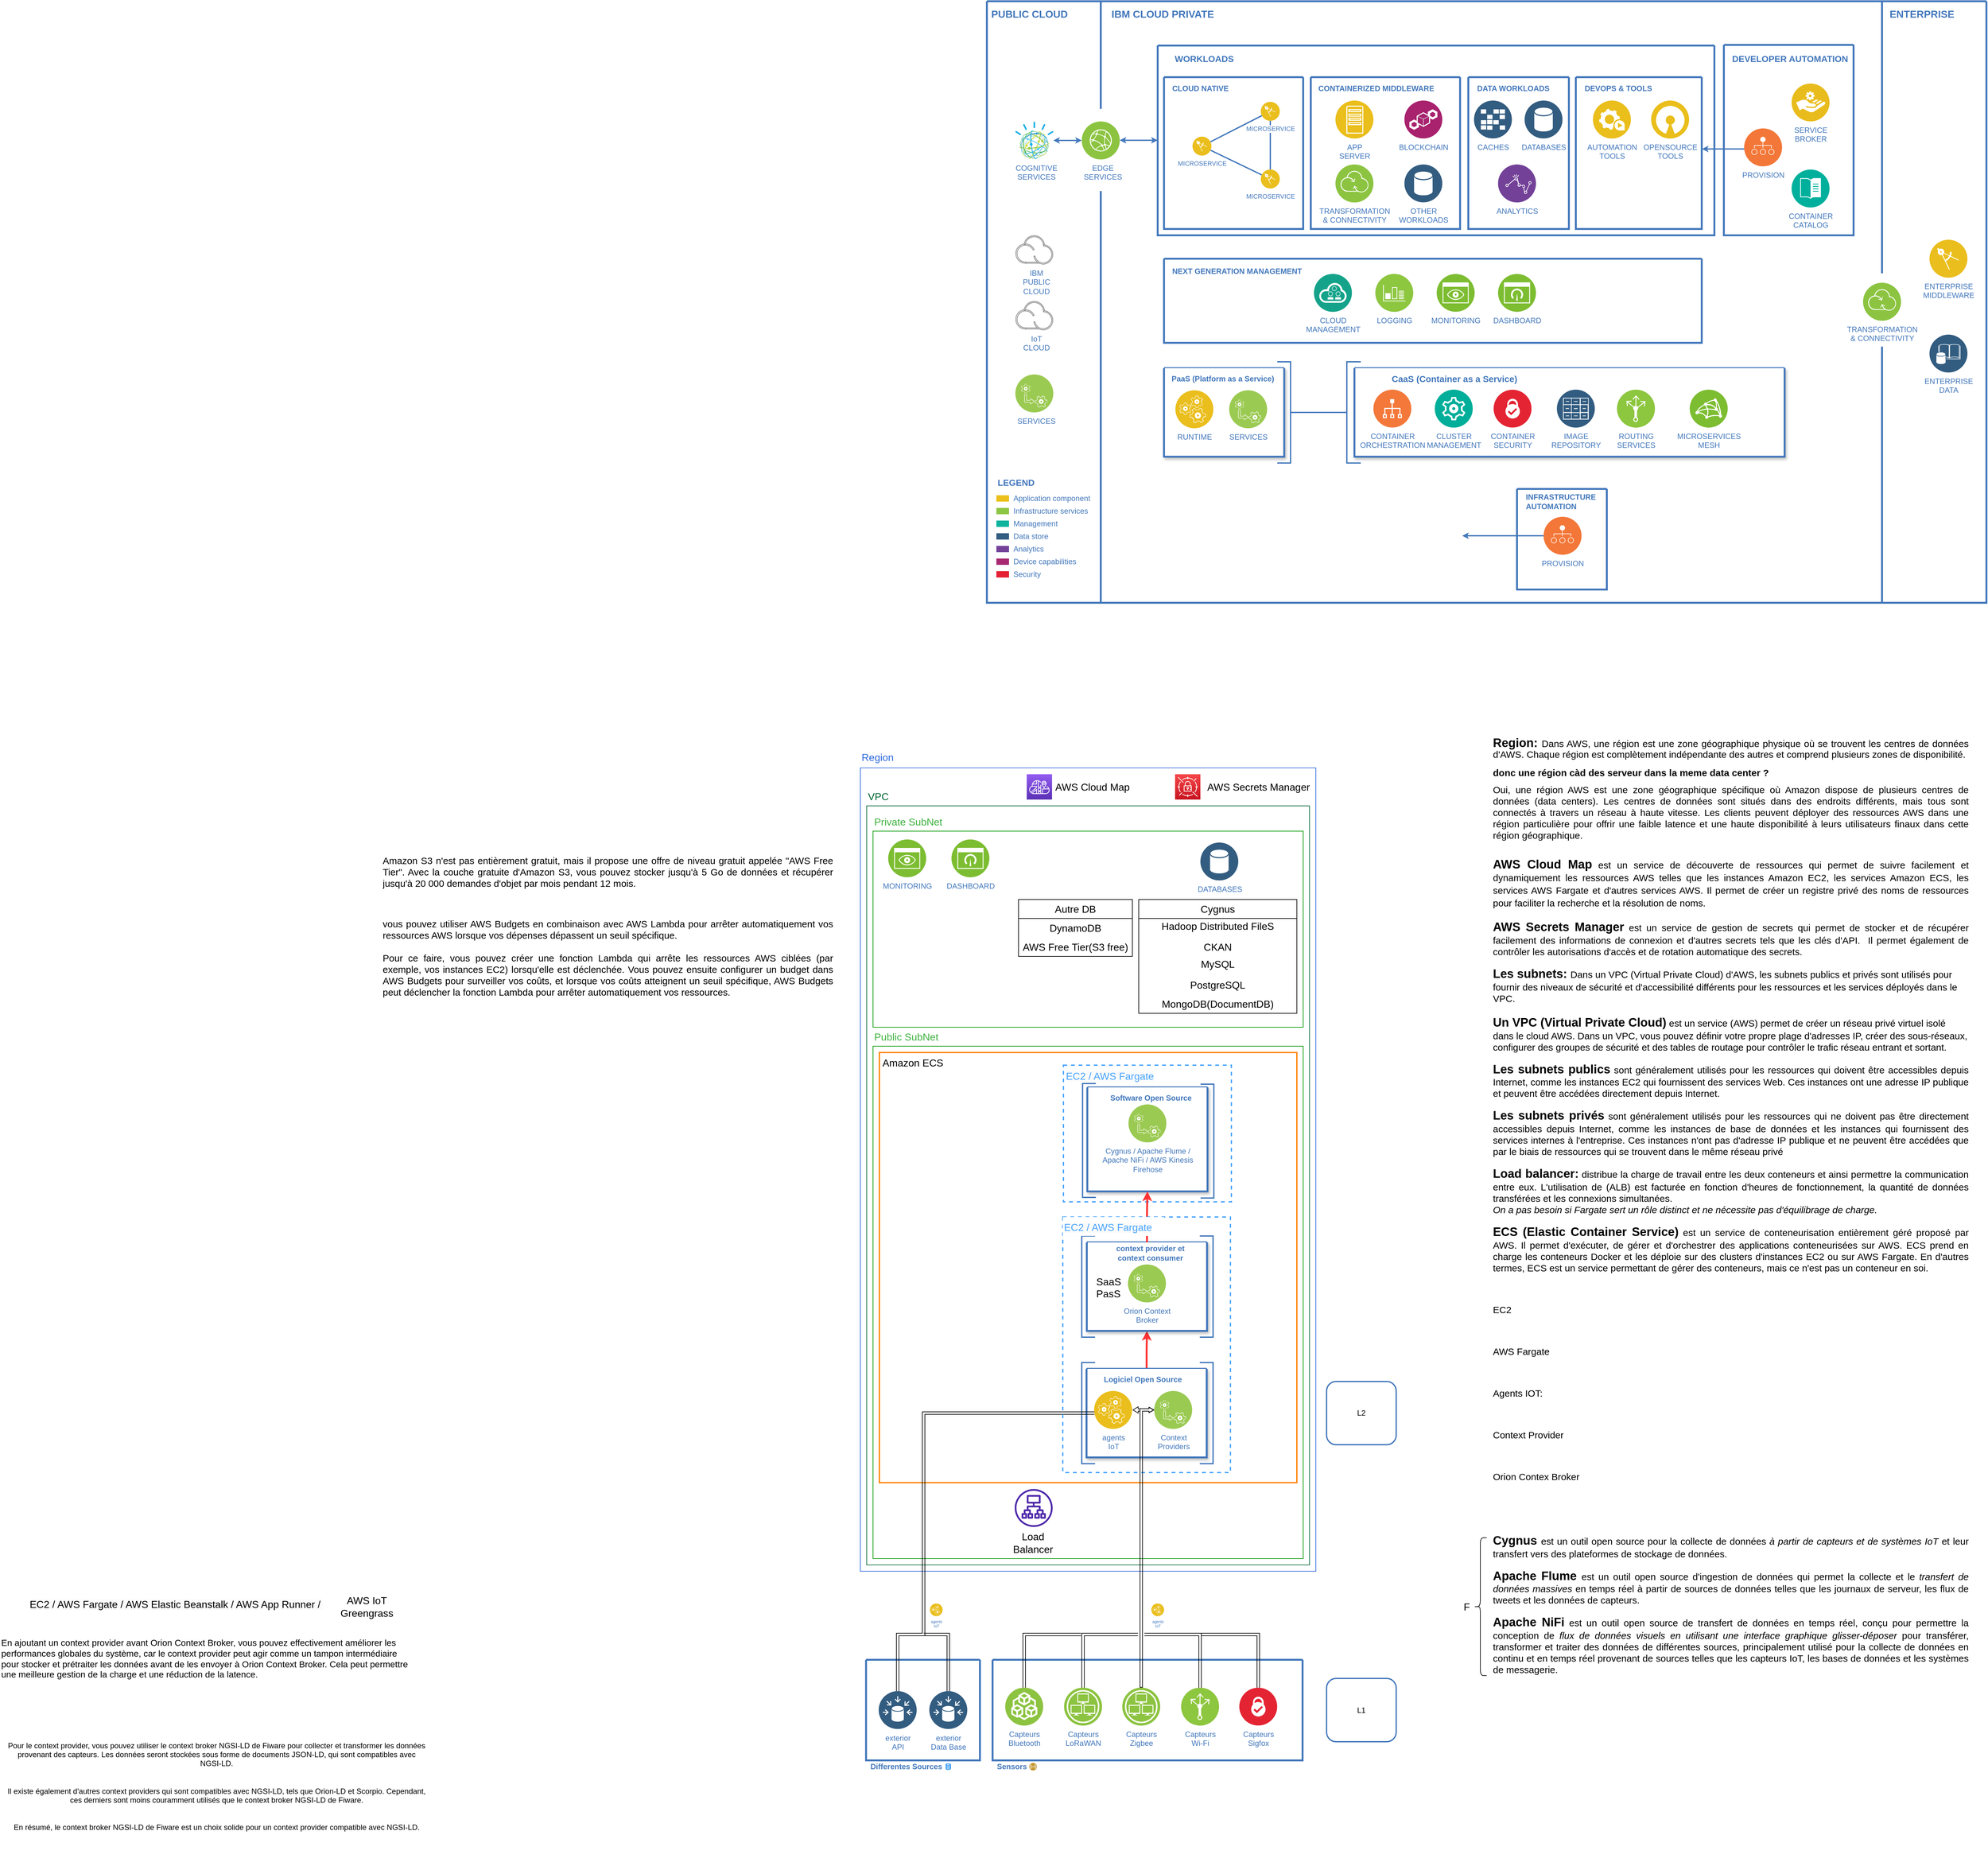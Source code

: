 <mxfile version="21.1.0" type="github">
  <diagram id="2f404044-711c-603c-8f00-f6bb4c023d3c" name="Page-1">
    <mxGraphModel dx="4279" dy="2667" grid="1" gridSize="10" guides="1" tooltips="1" connect="1" arrows="1" fold="1" page="1" pageScale="1" pageWidth="827" pageHeight="1169" background="none" math="0" shadow="0">
      <root>
        <mxCell id="0" />
        <mxCell id="1" parent="0" />
        <mxCell id="HCqcwdpQIchrRAqbH9Rb-246" value="" style="rounded=0;whiteSpace=wrap;html=1;fontSize=16;strokeColor=#2C67DD;" parent="1" vertex="1">
          <mxGeometry x="-240" y="522" width="720" height="1270" as="geometry" />
        </mxCell>
        <mxCell id="HCqcwdpQIchrRAqbH9Rb-243" value="" style="rounded=0;whiteSpace=wrap;html=1;fontSize=16;strokeColor=#006633;" parent="1" vertex="1">
          <mxGeometry x="-230" y="582" width="700" height="1200" as="geometry" />
        </mxCell>
        <mxCell id="HCqcwdpQIchrRAqbH9Rb-239" value="" style="rounded=0;whiteSpace=wrap;html=1;fontSize=16;strokeColor=#009900;" parent="1" vertex="1">
          <mxGeometry x="-220" y="962" width="680" height="810" as="geometry" />
        </mxCell>
        <mxCell id="HCqcwdpQIchrRAqbH9Rb-209" value="" style="rounded=0;whiteSpace=wrap;html=1;fontSize=16;movable=1;resizable=1;rotatable=1;deletable=1;editable=1;locked=0;connectable=1;strokeColor=#FF8000;strokeWidth=2;" parent="1" vertex="1">
          <mxGeometry x="-210" y="972" width="660" height="680" as="geometry" />
        </mxCell>
        <mxCell id="HCqcwdpQIchrRAqbH9Rb-232" value="" style="rounded=0;whiteSpace=wrap;html=1;fontSize=16;fillColor=none;fillStyle=zigzag-line;opacity=90;dashed=1;strokeWidth=2;strokeColor=#3399FF;" parent="1" vertex="1">
          <mxGeometry x="81" y="992" width="265.5" height="216" as="geometry" />
        </mxCell>
        <mxCell id="63" value="" style="swimlane;shadow=0;strokeColor=#4277BB;fillColor=#ffffff;fontColor=none;align=right;startSize=0;collapsible=0;noLabel=1;strokeWidth=3;" parent="1" vertex="1">
          <mxGeometry x="-40" y="-690" width="1580" height="951" as="geometry" />
        </mxCell>
        <mxCell id="98" value="" style="swimlane;shadow=0;labelBackgroundColor=#007FFF;strokeColor=#4277BB;fillColor=none;gradientColor=none;fontColor=#000000;align=right;collapsible=0;startSize=0;strokeWidth=3;" parent="63" vertex="1">
          <mxGeometry x="838" y="771" width="142" height="159" as="geometry" />
        </mxCell>
        <mxCell id="180" value="PROVISION" style="aspect=fixed;perimeter=ellipsePerimeter;html=1;align=center;shadow=0;dashed=0;image;image=img/lib/ibm/devops/provision.svg;labelBackgroundColor=none;strokeColor=#4277BB;strokeWidth=2;fillColor=none;gradientColor=none;fontSize=12;fontColor=#4277BB;" parent="98" vertex="1">
          <mxGeometry x="42" y="44" width="60" height="60" as="geometry" />
        </mxCell>
        <mxCell id="184" value="INFRASTRUCTURE&lt;div&gt;AUTOMATION&lt;/div&gt;" style="text;html=1;align=left;verticalAlign=middle;fontColor=#4277BB;shadow=0;dashed=0;strokeColor=none;fillColor=none;labelBackgroundColor=none;fontStyle=1;fontSize=12;spacingLeft=5;" parent="98" vertex="1">
          <mxGeometry x="7" y="10" width="123" height="20" as="geometry" />
        </mxCell>
        <mxCell id="102" value="PUBLIC CLOUD" style="text;html=1;align=left;verticalAlign=middle;fontColor=#4277BB;shadow=0;dashed=0;strokeColor=none;fillColor=none;labelBackgroundColor=none;fontStyle=1;fontSize=16;spacingLeft=5;" parent="63" vertex="1">
          <mxGeometry y="10" width="150" height="20" as="geometry" />
        </mxCell>
        <mxCell id="103" value="" style="line;strokeWidth=3;direction=south;html=1;shadow=0;labelBackgroundColor=none;fillColor=none;gradientColor=none;fontSize=12;fontColor=#4277BB;align=right;strokeColor=#4277BB;" parent="63" vertex="1">
          <mxGeometry x="175" y="1" width="10" height="169" as="geometry" />
        </mxCell>
        <mxCell id="106" value="" style="line;strokeWidth=3;direction=south;html=1;shadow=0;labelBackgroundColor=none;fillColor=none;gradientColor=none;fontSize=12;fontColor=#4277BB;align=right;strokeColor=#4277BB;" parent="63" vertex="1">
          <mxGeometry x="1410" width="10" height="430" as="geometry" />
        </mxCell>
        <mxCell id="107" value="IBM CLOUD PRIVATE" style="text;html=1;align=left;verticalAlign=middle;fontColor=#4277BB;shadow=0;dashed=0;strokeColor=none;fillColor=none;labelBackgroundColor=none;fontStyle=1;fontSize=16;spacingLeft=5;" parent="63" vertex="1">
          <mxGeometry x="190" y="10" width="150" height="20" as="geometry" />
        </mxCell>
        <mxCell id="108" value="ENTERPRISE" style="text;html=1;align=left;verticalAlign=middle;fontColor=#4277BB;shadow=0;dashed=0;strokeColor=none;fillColor=none;labelBackgroundColor=none;fontStyle=1;fontSize=16;spacingLeft=5;" parent="63" vertex="1">
          <mxGeometry x="1420" y="10" width="140" height="20" as="geometry" />
        </mxCell>
        <mxCell id="109" value="Application component" style="rounded=0;html=1;shadow=0;labelBackgroundColor=none;strokeColor=none;strokeWidth=2;fillColor=#EBC01A;gradientColor=none;fontSize=12;fontColor=#4277BB;align=left;labelPosition=right;verticalLabelPosition=middle;verticalAlign=middle;spacingLeft=5;" parent="63" vertex="1">
          <mxGeometry x="15" y="781" width="20" height="10" as="geometry" />
        </mxCell>
        <mxCell id="110" value="Infrastructure services" style="rounded=0;html=1;shadow=0;labelBackgroundColor=none;strokeColor=none;strokeWidth=2;fillColor=#8DC642;gradientColor=none;fontSize=12;fontColor=#4277BB;align=left;labelPosition=right;verticalLabelPosition=middle;verticalAlign=middle;spacingLeft=5;" parent="63" vertex="1">
          <mxGeometry x="15" y="801" width="20" height="10" as="geometry" />
        </mxCell>
        <mxCell id="111" value="Management" style="rounded=0;html=1;shadow=0;labelBackgroundColor=none;strokeColor=none;strokeWidth=2;fillColor=#0DB39D;gradientColor=none;fontSize=12;fontColor=#4277BB;align=left;labelPosition=right;verticalLabelPosition=middle;verticalAlign=middle;spacingLeft=5;" parent="63" vertex="1">
          <mxGeometry x="15" y="821" width="20" height="10" as="geometry" />
        </mxCell>
        <mxCell id="112" value="Data store" style="rounded=0;html=1;shadow=0;labelBackgroundColor=none;strokeColor=none;strokeWidth=2;fillColor=#335D81;gradientColor=none;fontSize=12;fontColor=#4277BB;align=left;labelPosition=right;verticalLabelPosition=middle;verticalAlign=middle;spacingLeft=5;" parent="63" vertex="1">
          <mxGeometry x="15" y="841" width="20" height="10" as="geometry" />
        </mxCell>
        <mxCell id="113" value="Analytics" style="rounded=0;html=1;shadow=0;labelBackgroundColor=none;strokeColor=none;strokeWidth=2;fillColor=#744399;gradientColor=none;fontSize=12;fontColor=#4277BB;align=left;labelPosition=right;verticalLabelPosition=middle;verticalAlign=middle;spacingLeft=5;" parent="63" vertex="1">
          <mxGeometry x="15" y="861" width="20" height="10" as="geometry" />
        </mxCell>
        <mxCell id="114" value="Device capabilities" style="rounded=0;html=1;shadow=0;labelBackgroundColor=none;strokeColor=none;strokeWidth=2;fillColor=#A72870;gradientColor=none;fontSize=12;fontColor=#4277BB;align=left;labelPosition=right;verticalLabelPosition=middle;verticalAlign=middle;spacingLeft=5;" parent="63" vertex="1">
          <mxGeometry x="15" y="881" width="20" height="10" as="geometry" />
        </mxCell>
        <mxCell id="115" value="Security" style="rounded=0;html=1;shadow=0;labelBackgroundColor=none;strokeColor=none;strokeWidth=2;fillColor=#E52134;gradientColor=none;fontSize=12;fontColor=#4277BB;align=left;labelPosition=right;verticalLabelPosition=middle;verticalAlign=middle;spacingLeft=5;" parent="63" vertex="1">
          <mxGeometry x="15" y="901" width="20" height="10" as="geometry" />
        </mxCell>
        <mxCell id="117" value="LEGEND" style="text;html=1;align=left;verticalAlign=middle;fontColor=#4277BB;shadow=0;dashed=0;strokeColor=none;fillColor=none;labelBackgroundColor=none;fontStyle=1;fontSize=14;spacingLeft=0;" parent="63" vertex="1">
          <mxGeometry x="15" y="751" width="150" height="20" as="geometry" />
        </mxCell>
        <mxCell id="189" style="edgeStyle=orthogonalEdgeStyle;rounded=0;html=1;labelBackgroundColor=#ffffff;startArrow=classic;startFill=1;startSize=4;endSize=4;jettySize=auto;orthogonalLoop=1;strokeColor=#4277BB;strokeWidth=2;fontSize=12;fontColor=#4277BB;" parent="63" target="119" edge="1">
          <mxGeometry relative="1" as="geometry">
            <mxPoint x="270" y="219.714" as="sourcePoint" />
            <Array as="points">
              <mxPoint x="250" y="220" />
              <mxPoint x="250" y="220" />
            </Array>
          </mxGeometry>
        </mxCell>
        <mxCell id="123" value="" style="swimlane;shadow=0;labelBackgroundColor=#007FFF;strokeColor=#4277BB;fillColor=none;gradientColor=none;fontColor=#000000;align=right;collapsible=0;startSize=0;strokeWidth=3;" parent="63" vertex="1">
          <mxGeometry x="270" y="70" width="880" height="300" as="geometry" />
        </mxCell>
        <mxCell id="125" value="" style="swimlane;shadow=0;labelBackgroundColor=#007FFF;strokeColor=#4277BB;fillColor=none;gradientColor=none;fontColor=#000000;align=right;collapsible=0;startSize=0;strokeWidth=3;" parent="123" vertex="1">
          <mxGeometry x="10" y="50" width="220" height="240" as="geometry" />
        </mxCell>
        <mxCell id="192" style="rounded=0;html=1;labelBackgroundColor=#ffffff;startArrow=none;startFill=0;startSize=4;endSize=4;jettySize=auto;orthogonalLoop=1;strokeColor=#4277BB;strokeWidth=2;fontSize=12;fontColor=#4277BB;endArrow=none;endFill=0;" parent="125" source="120" target="127" edge="1">
          <mxGeometry relative="1" as="geometry" />
        </mxCell>
        <mxCell id="193" style="edgeStyle=none;rounded=0;html=1;labelBackgroundColor=#ffffff;startArrow=none;startFill=0;startSize=4;endArrow=none;endFill=0;endSize=4;jettySize=auto;orthogonalLoop=1;strokeColor=#4277BB;strokeWidth=2;fontSize=12;fontColor=#4277BB;" parent="125" source="120" target="128" edge="1">
          <mxGeometry relative="1" as="geometry" />
        </mxCell>
        <mxCell id="120" value="MICROSERVICE" style="aspect=fixed;perimeter=ellipsePerimeter;html=1;align=center;shadow=0;dashed=0;image;image=img/lib/ibm/applications/enterprise_applications.svg;labelBackgroundColor=#ffffff;strokeColor=#4277BB;strokeWidth=2;fillColor=#E52134;gradientColor=none;fontSize=10;fontColor=#4277BB;verticalAlign=top;" parent="125" vertex="1">
          <mxGeometry x="45" y="94" width="30" height="30" as="geometry" />
        </mxCell>
        <mxCell id="194" style="edgeStyle=none;rounded=0;html=1;labelBackgroundColor=#ffffff;startArrow=none;startFill=0;startSize=4;endArrow=none;endFill=0;endSize=4;jettySize=auto;orthogonalLoop=1;strokeColor=#4277BB;strokeWidth=2;fontSize=12;fontColor=#4277BB;" parent="125" source="128" target="127" edge="1">
          <mxGeometry relative="1" as="geometry" />
        </mxCell>
        <mxCell id="128" value="MICROSERVICE" style="aspect=fixed;perimeter=ellipsePerimeter;html=1;align=center;shadow=0;dashed=0;image;image=img/lib/ibm/applications/enterprise_applications.svg;labelBackgroundColor=#ffffff;strokeColor=#4277BB;strokeWidth=2;fillColor=#E52134;gradientColor=none;fontSize=10;fontColor=#4277BB;verticalAlign=top;" parent="125" vertex="1">
          <mxGeometry x="153" y="146" width="30" height="30" as="geometry" />
        </mxCell>
        <mxCell id="127" value="MICROSERVICE" style="aspect=fixed;perimeter=ellipsePerimeter;html=1;align=center;shadow=0;dashed=0;image;image=img/lib/ibm/applications/enterprise_applications.svg;labelBackgroundColor=#ffffff;strokeColor=#4277BB;strokeWidth=2;fillColor=#E52134;gradientColor=none;fontSize=10;fontColor=#4277BB;verticalAlign=top;" parent="125" vertex="1">
          <mxGeometry x="153" y="39" width="30" height="30" as="geometry" />
        </mxCell>
        <mxCell id="140" value="CLOUD NATIVE" style="text;html=1;align=left;verticalAlign=middle;fontColor=#4277BB;shadow=0;dashed=0;strokeColor=none;fillColor=none;labelBackgroundColor=none;fontStyle=1;fontSize=12;spacingLeft=5;" parent="125" vertex="1">
          <mxGeometry x="6" y="8.0" width="150" height="20" as="geometry" />
        </mxCell>
        <mxCell id="126" value="" style="swimlane;shadow=0;labelBackgroundColor=#007FFF;strokeColor=#4277BB;fillColor=none;gradientColor=none;fontColor=#000000;align=right;collapsible=0;startSize=0;strokeWidth=3;" parent="123" vertex="1">
          <mxGeometry x="242" y="50" width="236" height="240" as="geometry" />
        </mxCell>
        <mxCell id="122" value="APP&lt;div&gt;SERVER&lt;/div&gt;" style="aspect=fixed;perimeter=ellipsePerimeter;html=1;align=center;shadow=0;dashed=0;image;image=img/lib/ibm/applications/app_server.svg;labelBackgroundColor=none;strokeColor=#4277BB;strokeWidth=2;fillColor=#E52134;gradientColor=none;fontSize=12;fontColor=#4277BB;verticalAlign=top;" parent="126" vertex="1">
          <mxGeometry x="39" y="37" width="60" height="60" as="geometry" />
        </mxCell>
        <mxCell id="121" value="BLOCKCHAIN" style="aspect=fixed;perimeter=ellipsePerimeter;html=1;align=center;shadow=0;dashed=0;image;image=img/lib/ibm/blockchain/blockchain.svg;labelBackgroundColor=none;strokeColor=#4277BB;strokeWidth=2;fillColor=#E52134;gradientColor=none;fontSize=12;fontColor=#4277BB;verticalAlign=top;" parent="126" vertex="1">
          <mxGeometry x="148" y="37" width="60" height="60" as="geometry" />
        </mxCell>
        <mxCell id="131" value="TRANSFORMATION&lt;div&gt;&amp;amp; CONNECTIVITY&lt;/div&gt;" style="aspect=fixed;perimeter=ellipsePerimeter;html=1;align=center;shadow=0;dashed=0;image;image=img/lib/ibm/infrastructure/transformation_connectivity.svg;labelBackgroundColor=none;strokeColor=#4277BB;strokeWidth=2;fillColor=#E52134;gradientColor=none;fontSize=12;fontColor=#4277BB;verticalAlign=top;" parent="126" vertex="1">
          <mxGeometry x="39" y="138" width="60" height="60" as="geometry" />
        </mxCell>
        <mxCell id="132" value="OTHER&lt;div&gt;WORKLOADS&lt;/div&gt;" style="aspect=fixed;perimeter=ellipsePerimeter;html=1;align=center;shadow=0;dashed=0;image;image=img/lib/ibm/data/data_services.svg;labelBackgroundColor=none;strokeColor=#4277BB;strokeWidth=2;fillColor=#E52134;gradientColor=none;fontSize=12;fontColor=#4277BB;verticalAlign=top;" parent="126" vertex="1">
          <mxGeometry x="148" y="138" width="60" height="60" as="geometry" />
        </mxCell>
        <mxCell id="141" value="CONTAINERIZED MIDDLEWARE" style="text;html=1;align=left;verticalAlign=middle;fontColor=#4277BB;shadow=0;dashed=0;strokeColor=none;fillColor=none;labelBackgroundColor=none;fontStyle=1;fontSize=12;spacingLeft=5;" parent="126" vertex="1">
          <mxGeometry x="5" y="8" width="195" height="20" as="geometry" />
        </mxCell>
        <mxCell id="130" value="" style="swimlane;shadow=0;labelBackgroundColor=#007FFF;strokeColor=#4277BB;fillColor=none;gradientColor=none;fontColor=#000000;align=right;collapsible=0;startSize=0;strokeWidth=3;" parent="123" vertex="1">
          <mxGeometry x="491" y="50" width="159" height="240" as="geometry" />
        </mxCell>
        <mxCell id="133" value="CACHES" style="aspect=fixed;perimeter=ellipsePerimeter;html=1;align=center;shadow=0;dashed=0;image;image=img/lib/ibm/data/caches.svg;labelBackgroundColor=none;strokeColor=#4277BB;strokeWidth=2;fillColor=#E52134;gradientColor=none;fontSize=12;fontColor=#4277BB;" parent="130" vertex="1">
          <mxGeometry x="9" y="37" width="60" height="60" as="geometry" />
        </mxCell>
        <mxCell id="134" value="DATABASES" style="aspect=fixed;perimeter=ellipsePerimeter;html=1;align=center;shadow=0;dashed=0;image;image=img/lib/ibm/data/data_services.svg;labelBackgroundColor=none;strokeColor=#4277BB;strokeWidth=2;fillColor=#E52134;gradientColor=none;fontSize=12;fontColor=#4277BB;" parent="130" vertex="1">
          <mxGeometry x="89" y="37" width="60" height="60" as="geometry" />
        </mxCell>
        <mxCell id="135" value="ANALYTICS" style="aspect=fixed;perimeter=ellipsePerimeter;html=1;align=center;shadow=0;dashed=0;image;image=img/lib/ibm/analytics/analytics.svg;labelBackgroundColor=none;strokeColor=#4277BB;strokeWidth=2;fillColor=#E52134;gradientColor=none;fontSize=12;fontColor=#4277BB;" parent="130" vertex="1">
          <mxGeometry x="47" y="138" width="60" height="60" as="geometry" />
        </mxCell>
        <mxCell id="142" value="DATA WORKLOADS" style="text;html=1;align=left;verticalAlign=middle;fontColor=#4277BB;shadow=0;dashed=0;strokeColor=none;fillColor=none;labelBackgroundColor=none;fontStyle=1;fontSize=12;spacingLeft=5;" parent="130" vertex="1">
          <mxGeometry x="7" y="8" width="150" height="20" as="geometry" />
        </mxCell>
        <mxCell id="187" style="edgeStyle=orthogonalEdgeStyle;rounded=0;html=1;exitX=0.75;exitY=0;entryX=0.75;entryY=0;labelBackgroundColor=#ffffff;startArrow=classic;startFill=1;startSize=4;endSize=4;jettySize=auto;orthogonalLoop=1;strokeColor=#EDC11C;strokeWidth=2;fontSize=12;fontColor=#4277BB;" parent="130" source="142" target="142" edge="1">
          <mxGeometry relative="1" as="geometry" />
        </mxCell>
        <mxCell id="136" value="" style="swimlane;shadow=0;labelBackgroundColor=#007FFF;strokeColor=#4277BB;fillColor=none;gradientColor=none;fontColor=#000000;align=right;collapsible=0;startSize=0;strokeWidth=3;" parent="123" vertex="1">
          <mxGeometry x="661" y="50" width="199" height="240" as="geometry" />
        </mxCell>
        <mxCell id="137" value="AUTOMATION&lt;div&gt;TOOLS&lt;/div&gt;" style="aspect=fixed;perimeter=ellipsePerimeter;html=1;align=center;shadow=0;dashed=0;image;image=img/lib/ibm/applications/automation_tools.svg;labelBackgroundColor=none;strokeColor=#4277BB;strokeWidth=2;fillColor=#E52134;gradientColor=none;fontSize=12;fontColor=#4277BB;" parent="136" vertex="1">
          <mxGeometry x="27" y="37" width="60" height="60" as="geometry" />
        </mxCell>
        <mxCell id="138" value="OPENSOURCE&lt;div&gt;TOOLS&lt;/div&gt;" style="aspect=fixed;perimeter=ellipsePerimeter;html=1;align=center;shadow=0;dashed=0;image;image=img/lib/ibm/applications/open_source_tools.svg;labelBackgroundColor=none;strokeColor=#4277BB;strokeWidth=2;fillColor=#E52134;gradientColor=none;fontSize=12;fontColor=#4277BB;" parent="136" vertex="1">
          <mxGeometry x="119" y="37" width="60" height="60" as="geometry" />
        </mxCell>
        <mxCell id="143" value="DEVOPS &amp;amp; TOOLS" style="text;html=1;align=left;verticalAlign=middle;fontColor=#4277BB;shadow=0;dashed=0;strokeColor=none;fillColor=none;labelBackgroundColor=none;fontStyle=1;fontSize=12;spacingLeft=5;" parent="136" vertex="1">
          <mxGeometry x="7" y="8" width="150" height="20" as="geometry" />
        </mxCell>
        <mxCell id="186" value="WORKLOADS" style="text;html=1;align=left;verticalAlign=middle;fontColor=#4277BB;shadow=0;dashed=0;strokeColor=none;fillColor=none;labelBackgroundColor=none;fontStyle=1;fontSize=14;spacingLeft=5;" parent="123" vertex="1">
          <mxGeometry x="20" y="11" width="150" height="20" as="geometry" />
        </mxCell>
        <mxCell id="118" value="COGNITIVE&lt;div&gt;SERVICES&lt;/div&gt;" style="aspect=fixed;perimeter=ellipsePerimeter;html=1;align=center;shadow=0;image;image=img/lib/ibm/miscellaneous/cognitive_services.svg;labelBackgroundColor=none;strokeColor=none;strokeWidth=2;fillColor=#808080;gradientColor=none;fontSize=12;fontColor=#4277BB;rounded=0;verticalAlign=top;spacingLeft=5;" parent="63" vertex="1">
          <mxGeometry x="45" y="190.0" width="60" height="60" as="geometry" />
        </mxCell>
        <mxCell id="188" style="edgeStyle=orthogonalEdgeStyle;rounded=0;html=1;labelBackgroundColor=#ffffff;startArrow=classic;startFill=1;startSize=4;endSize=4;jettySize=auto;orthogonalLoop=1;strokeColor=#4277BB;strokeWidth=2;fontSize=12;fontColor=#4277BB;" parent="63" source="119" target="118" edge="1">
          <mxGeometry relative="1" as="geometry" />
        </mxCell>
        <mxCell id="119" value="EDGE&lt;div&gt;SERVICES&lt;/div&gt;" style="aspect=fixed;perimeter=ellipsePerimeter;html=1;align=center;shadow=0;image;image=img/lib/ibm/infrastructure/edge_services.svg;labelBackgroundColor=none;strokeColor=none;strokeWidth=2;fillColor=#808080;gradientColor=none;fontSize=12;fontColor=#4277BB;rounded=0;verticalAlign=top;spacingLeft=5;" parent="63" vertex="1">
          <mxGeometry x="150" y="190" width="60" height="60" as="geometry" />
        </mxCell>
        <mxCell id="144" value="" style="swimlane;shadow=0;labelBackgroundColor=#007FFF;strokeColor=#4277BB;fillColor=none;gradientColor=none;fontColor=#000000;align=right;collapsible=0;startSize=0;strokeWidth=3;" parent="63" vertex="1">
          <mxGeometry x="1165" y="69" width="205" height="301" as="geometry" />
        </mxCell>
        <mxCell id="145" value="DEVELOPER AUTOMATION" style="text;html=1;align=left;verticalAlign=middle;fontColor=#4277BB;shadow=0;dashed=0;strokeColor=none;fillColor=none;labelBackgroundColor=none;fontStyle=1;fontSize=14;spacingLeft=5;" parent="144" vertex="1">
          <mxGeometry x="6" y="12" width="194" height="20" as="geometry" />
        </mxCell>
        <mxCell id="146" value="SERVICE&lt;div&gt;BROKER&lt;/div&gt;" style="aspect=fixed;perimeter=ellipsePerimeter;html=1;align=center;shadow=0;dashed=0;image;image=img/lib/ibm/applications/service_broker.svg;labelBackgroundColor=none;strokeColor=#4277BB;strokeWidth=2;fillColor=#E52134;gradientColor=none;fontSize=12;fontColor=#4277BB;" parent="144" vertex="1">
          <mxGeometry x="107" y="61" width="60" height="60" as="geometry" />
        </mxCell>
        <mxCell id="148" value="PROVISION" style="aspect=fixed;perimeter=ellipsePerimeter;html=1;align=center;shadow=0;dashed=0;image;image=img/lib/ibm/devops/provision.svg;labelBackgroundColor=none;strokeColor=#4277BB;strokeWidth=2;fillColor=#E52134;gradientColor=none;fontSize=12;fontColor=#4277BB;" parent="144" vertex="1">
          <mxGeometry x="32" y="132" width="60" height="60" as="geometry" />
        </mxCell>
        <mxCell id="149" value="CONTAINER&lt;div&gt;CATALOG&lt;/div&gt;" style="aspect=fixed;perimeter=ellipsePerimeter;html=1;align=center;shadow=0;dashed=0;image;image=img/lib/ibm/management/content_management.svg;labelBackgroundColor=none;strokeColor=#4277BB;strokeWidth=2;fillColor=#E52134;gradientColor=none;fontSize=12;fontColor=#4277BB;" parent="144" vertex="1">
          <mxGeometry x="107" y="197" width="60" height="60" as="geometry" />
        </mxCell>
        <mxCell id="150" value="ENTERPRISE&lt;div&gt;MIDDLEWARE&lt;/div&gt;" style="aspect=fixed;perimeter=ellipsePerimeter;html=1;align=center;shadow=0;dashed=0;image;image=img/lib/ibm/applications/enterprise_applications.svg;labelBackgroundColor=none;strokeColor=#4277BB;strokeWidth=2;fillColor=#E52134;gradientColor=none;fontSize=12;fontColor=#4277BB;" parent="63" vertex="1">
          <mxGeometry x="1490" y="377" width="60" height="60" as="geometry" />
        </mxCell>
        <mxCell id="151" value="TRANSFORMATION&lt;div&gt;&amp;amp; CONNECTIVITY&lt;/div&gt;" style="aspect=fixed;perimeter=ellipsePerimeter;html=1;align=center;shadow=0;dashed=0;image;image=img/lib/ibm/infrastructure/transformation_connectivity.svg;labelBackgroundColor=none;strokeColor=#4277BB;strokeWidth=2;fillColor=#E52134;gradientColor=none;fontSize=12;fontColor=#4277BB;" parent="63" vertex="1">
          <mxGeometry x="1385" y="445" width="60" height="60" as="geometry" />
        </mxCell>
        <mxCell id="152" value="ENTERPRISE&lt;div&gt;DATA&lt;/div&gt;" style="aspect=fixed;perimeter=ellipsePerimeter;html=1;align=center;shadow=0;dashed=0;image;image=img/lib/ibm/data/enterprise_data.svg;labelBackgroundColor=none;strokeColor=#4277BB;strokeWidth=2;fillColor=#E52134;gradientColor=none;fontSize=12;fontColor=#4277BB;" parent="63" vertex="1">
          <mxGeometry x="1490" y="527" width="60" height="60" as="geometry" />
        </mxCell>
        <mxCell id="159" value="IBM&lt;div&gt;PUBLIC&lt;/div&gt;&lt;div&gt;CLOUD&lt;/div&gt;" style="aspect=fixed;perimeter=ellipsePerimeter;html=1;align=center;shadow=0;image;image=img/lib/ibm/miscellaneous/ibm_public_cloud.svg;labelBackgroundColor=none;strokeColor=none;strokeWidth=2;fillColor=#808080;gradientColor=none;fontSize=12;fontColor=#4277BB;rounded=0;verticalAlign=top;spacingLeft=5;" parent="63" vertex="1">
          <mxGeometry x="45" y="370" width="60" height="46" as="geometry" />
        </mxCell>
        <mxCell id="160" value="IoT&lt;div&gt;CLOUD&lt;/div&gt;" style="aspect=fixed;perimeter=ellipsePerimeter;html=1;align=center;shadow=0;image;image=img/lib/ibm/miscellaneous/ibm_public_cloud.svg;labelBackgroundColor=none;strokeColor=none;strokeWidth=2;fillColor=#808080;gradientColor=none;fontSize=12;fontColor=#4277BB;rounded=0;verticalAlign=top;spacingLeft=5;labelPosition=center;verticalLabelPosition=bottom;" parent="63" vertex="1">
          <mxGeometry x="45" y="474" width="60" height="46" as="geometry" />
        </mxCell>
        <mxCell id="161" value="SERVICES" style="aspect=fixed;perimeter=ellipsePerimeter;html=1;align=center;shadow=0;image;image=img/lib/ibm/blockchain/services.svg;labelBackgroundColor=none;strokeColor=none;strokeWidth=2;fillColor=#808080;gradientColor=none;fontSize=12;fontColor=#4277BB;rounded=0;verticalAlign=top;spacingLeft=5;" parent="63" vertex="1">
          <mxGeometry x="45" y="590" width="60" height="60" as="geometry" />
        </mxCell>
        <mxCell id="162" value="" style="swimlane;shadow=1;labelBackgroundColor=#007FFF;strokeColor=#4277BB;fillColor=none;gradientColor=none;fontColor=#000000;align=right;collapsible=0;startSize=0;strokeWidth=3;swimlaneFillColor=#ffffff;" parent="63" vertex="1">
          <mxGeometry x="280" y="580" width="190" height="140" as="geometry" />
        </mxCell>
        <mxCell id="163" value="RUNTIME" style="aspect=fixed;perimeter=ellipsePerimeter;html=1;align=center;shadow=0;dashed=0;image;image=img/lib/ibm/applications/runtime_services.svg;labelBackgroundColor=none;strokeColor=#4277BB;strokeWidth=2;fillColor=none;gradientColor=none;fontSize=12;fontColor=#4277BB;" parent="162" vertex="1">
          <mxGeometry x="18" y="35" width="60" height="60" as="geometry" />
        </mxCell>
        <mxCell id="164" value="SERVICES" style="aspect=fixed;perimeter=ellipsePerimeter;html=1;align=center;shadow=0;dashed=0;image;image=img/lib/ibm/blockchain/services.svg;labelBackgroundColor=none;strokeColor=#4277BB;strokeWidth=2;fillColor=none;gradientColor=none;fontSize=12;fontColor=#4277BB;" parent="162" vertex="1">
          <mxGeometry x="103" y="35" width="60" height="60" as="geometry" />
        </mxCell>
        <mxCell id="181" value="PaaS (Platform as a Service)" style="text;html=1;align=left;verticalAlign=middle;fontColor=#4277BB;shadow=0;dashed=0;strokeColor=none;fillColor=none;labelBackgroundColor=none;fontStyle=1;fontSize=12;spacingLeft=5;" parent="162" vertex="1">
          <mxGeometry x="5" y="7" width="150" height="20" as="geometry" />
        </mxCell>
        <mxCell id="165" value="" style="swimlane;shadow=1;labelBackgroundColor=#007FFF;strokeColor=#4277BB;fillColor=none;gradientColor=none;fontColor=#000000;align=right;collapsible=0;startSize=0;strokeWidth=3;swimlaneFillColor=#ffffff;" parent="63" vertex="1">
          <mxGeometry x="581" y="580" width="680" height="140" as="geometry" />
        </mxCell>
        <mxCell id="168" value="CONTAINER&lt;div&gt;ORCHESTRATION&lt;/div&gt;" style="aspect=fixed;perimeter=ellipsePerimeter;html=1;align=center;shadow=0;dashed=0;image;image=img/lib/ibm/devops/release_management.svg;labelBackgroundColor=none;strokeColor=#4277BB;strokeWidth=2;fillColor=none;gradientColor=none;fontSize=12;fontColor=#4277BB;" parent="165" vertex="1">
          <mxGeometry x="30" y="34" width="60" height="60" as="geometry" />
        </mxCell>
        <mxCell id="169" value="CLUSTER&lt;div&gt;MANAGEMENT&lt;/div&gt;" style="aspect=fixed;perimeter=ellipsePerimeter;html=1;align=center;shadow=0;dashed=0;image;image=img/lib/ibm/management/cluster_management.svg;labelBackgroundColor=none;strokeColor=#4277BB;strokeWidth=2;fillColor=none;gradientColor=none;fontSize=12;fontColor=#4277BB;" parent="165" vertex="1">
          <mxGeometry x="127" y="34" width="60" height="60" as="geometry" />
        </mxCell>
        <mxCell id="170" value="CONTAINER&lt;div&gt;SECURITY&lt;/div&gt;" style="aspect=fixed;perimeter=ellipsePerimeter;html=1;align=center;shadow=0;dashed=0;image;image=img/lib/ibm/blockchain/certificate_authority.svg;labelBackgroundColor=none;strokeColor=#4277BB;strokeWidth=2;fillColor=none;gradientColor=none;fontSize=12;fontColor=#4277BB;" parent="165" vertex="1">
          <mxGeometry x="220" y="34" width="60" height="60" as="geometry" />
        </mxCell>
        <mxCell id="171" value="IMAGE&lt;div&gt;REPOSITORY&lt;/div&gt;" style="aspect=fixed;perimeter=ellipsePerimeter;html=1;align=center;shadow=0;dashed=0;image;image=img/lib/ibm/data/file_repository.svg;labelBackgroundColor=none;strokeColor=#4277BB;strokeWidth=2;fillColor=none;gradientColor=none;fontSize=12;fontColor=#4277BB;" parent="165" vertex="1">
          <mxGeometry x="320" y="34" width="60" height="60" as="geometry" />
        </mxCell>
        <mxCell id="172" value="ROUTING&lt;div&gt;SERVICES&lt;/div&gt;" style="aspect=fixed;perimeter=ellipsePerimeter;html=1;align=center;shadow=0;dashed=0;image;image=img/lib/ibm/infrastructure/load_balancing_routing.svg;labelBackgroundColor=none;strokeColor=#4277BB;strokeWidth=2;fillColor=none;gradientColor=none;fontSize=12;fontColor=#4277BB;" parent="165" vertex="1">
          <mxGeometry x="415" y="34" width="60" height="60" as="geometry" />
        </mxCell>
        <mxCell id="173" value="MICROSERVICES&lt;div&gt;MESH&lt;/div&gt;" style="aspect=fixed;perimeter=ellipsePerimeter;html=1;align=center;shadow=0;dashed=0;image;image=img/lib/ibm/infrastructure/microservices_mesh.svg;labelBackgroundColor=none;strokeColor=#4277BB;strokeWidth=2;fillColor=none;gradientColor=none;fontSize=12;fontColor=#4277BB;" parent="165" vertex="1">
          <mxGeometry x="530" y="34.0" width="60" height="60" as="geometry" />
        </mxCell>
        <mxCell id="182" value="CaaS (Container as a Service)" style="text;html=1;align=left;verticalAlign=middle;fontColor=#4277BB;shadow=0;dashed=0;strokeColor=none;fillColor=none;labelBackgroundColor=none;fontStyle=1;fontSize=14;spacingLeft=5;" parent="165" vertex="1">
          <mxGeometry x="52" y="7" width="150" height="20" as="geometry" />
        </mxCell>
        <mxCell id="185" style="edgeStyle=orthogonalEdgeStyle;rounded=0;html=1;exitX=0.75;exitY=0;entryX=0.75;entryY=0;labelBackgroundColor=#ffffff;startArrow=classic;startFill=1;startSize=4;endSize=4;jettySize=auto;orthogonalLoop=1;strokeColor=#EDC11C;strokeWidth=2;fontSize=12;fontColor=#4277BB;" parent="63" source="118" target="118" edge="1">
          <mxGeometry relative="1" as="geometry" />
        </mxCell>
        <mxCell id="190" value="" style="line;strokeWidth=3;direction=south;html=1;shadow=0;labelBackgroundColor=none;fillColor=none;gradientColor=none;fontSize=12;fontColor=#4277BB;align=right;strokeColor=#4277BB;" parent="63" vertex="1">
          <mxGeometry x="175" y="300" width="10" height="650" as="geometry" />
        </mxCell>
        <mxCell id="153" value="" style="swimlane;shadow=0;labelBackgroundColor=#007FFF;strokeColor=#4277BB;fillColor=none;gradientColor=none;fontColor=#000000;align=right;collapsible=0;startSize=0;strokeWidth=3;" parent="63" vertex="1">
          <mxGeometry x="280" y="407" width="850" height="133" as="geometry" />
        </mxCell>
        <mxCell id="154" value="NEXT GENERATION MANAGEMENT" style="text;html=1;align=left;verticalAlign=middle;fontColor=#4277BB;shadow=0;dashed=0;strokeColor=none;fillColor=none;labelBackgroundColor=none;fontStyle=1;fontSize=12;spacingLeft=5;" parent="153" vertex="1">
          <mxGeometry x="6" y="10" width="245" height="20" as="geometry" />
        </mxCell>
        <mxCell id="155" value="CLOUD&lt;div&gt;MANAGEMENT&lt;/div&gt;" style="aspect=fixed;perimeter=ellipsePerimeter;html=1;align=center;shadow=0;dashed=0;image;image=img/lib/ibm/management/cloud_management.svg;labelBackgroundColor=none;strokeColor=#4277BB;strokeWidth=2;fillColor=#E52134;gradientColor=none;fontSize=12;fontColor=#4277BB;" parent="153" vertex="1">
          <mxGeometry x="237" y="24" width="60" height="60" as="geometry" />
        </mxCell>
        <mxCell id="156" value="LOGGING" style="aspect=fixed;perimeter=ellipsePerimeter;html=1;align=center;shadow=0;dashed=0;image;image=img/lib/ibm/infrastructure/monitoring_logging.svg;labelBackgroundColor=none;strokeColor=#4277BB;strokeWidth=2;fillColor=#E52134;gradientColor=none;fontSize=12;fontColor=#4277BB;" parent="153" vertex="1">
          <mxGeometry x="334" y="24" width="60" height="60" as="geometry" />
        </mxCell>
        <mxCell id="157" value="MONITORING" style="aspect=fixed;perimeter=ellipsePerimeter;html=1;align=center;shadow=0;dashed=0;image;image=img/lib/ibm/infrastructure/monitoring.svg;labelBackgroundColor=none;strokeColor=#4277BB;strokeWidth=2;fillColor=#E52134;gradientColor=none;fontSize=12;fontColor=#4277BB;" parent="153" vertex="1">
          <mxGeometry x="431" y="24" width="60" height="60" as="geometry" />
        </mxCell>
        <mxCell id="158" value="DASHBOARD" style="aspect=fixed;perimeter=ellipsePerimeter;html=1;align=center;shadow=0;dashed=0;image;image=img/lib/ibm/infrastructure/dashboard.svg;labelBackgroundColor=none;strokeColor=#4277BB;strokeWidth=2;fillColor=#E52134;gradientColor=none;fontSize=12;fontColor=#4277BB;" parent="153" vertex="1">
          <mxGeometry x="528" y="24" width="60" height="60" as="geometry" />
        </mxCell>
        <mxCell id="197" style="edgeStyle=none;rounded=0;html=1;entryX=0;entryY=0.5;labelBackgroundColor=#ffffff;startArrow=none;startFill=0;startSize=4;endArrow=none;endFill=0;endSize=4;jettySize=auto;orthogonalLoop=1;strokeColor=#4277BB;strokeWidth=2;fontSize=12;fontColor=#4277BB;" parent="63" source="195" target="196" edge="1">
          <mxGeometry relative="1" as="geometry" />
        </mxCell>
        <mxCell id="195" value="" style="shape=partialRectangle;whiteSpace=wrap;html=1;left=0;right=1;top=1;bottom=1;fillColor=none;routingCenterX=-0.5;shadow=0;labelBackgroundColor=#ffffff;strokeColor=#4277BB;strokeWidth=2;fontSize=12;fontColor=#4277BB;align=center;" parent="63" vertex="1">
          <mxGeometry x="460" y="570" width="20" height="160" as="geometry" />
        </mxCell>
        <mxCell id="196" value="" style="shape=partialRectangle;whiteSpace=wrap;html=1;left=1;right=0;top=1;bottom=1;fillColor=none;routingCenterX=-0.5;shadow=0;labelBackgroundColor=#ffffff;strokeColor=#4277BB;strokeWidth=2;fontSize=12;fontColor=#4277BB;align=center;" parent="63" vertex="1">
          <mxGeometry x="569" y="570" width="21" height="160" as="geometry" />
        </mxCell>
        <mxCell id="198" style="edgeStyle=elbowEdgeStyle;rounded=0;html=1;labelBackgroundColor=#ffffff;startArrow=none;startFill=0;startSize=4;endArrow=classic;endFill=1;endSize=4;jettySize=auto;orthogonalLoop=1;strokeColor=#4277BB;strokeWidth=2;fontSize=12;fontColor=#4277BB;entryX=1.003;entryY=0.464;entryPerimeter=0;elbow=vertical;" parent="63" source="180" edge="1">
          <mxGeometry relative="1" as="geometry">
            <mxPoint x="751.425" y="844.776" as="targetPoint" />
          </mxGeometry>
        </mxCell>
        <mxCell id="199" style="edgeStyle=elbowEdgeStyle;rounded=0;elbow=vertical;html=1;entryX=1.002;entryY=0.472;entryPerimeter=0;labelBackgroundColor=#ffffff;startArrow=none;startFill=0;startSize=4;endArrow=classic;endFill=1;endSize=4;jettySize=auto;orthogonalLoop=1;strokeColor=#4277BB;strokeWidth=2;fontSize=12;fontColor=#4277BB;" parent="63" source="148" target="136" edge="1">
          <mxGeometry relative="1" as="geometry" />
        </mxCell>
        <mxCell id="200" value="" style="line;strokeWidth=3;direction=south;html=1;shadow=0;labelBackgroundColor=none;fillColor=none;gradientColor=none;fontSize=12;fontColor=#4277BB;align=right;strokeColor=#4277BB;" parent="63" vertex="1">
          <mxGeometry x="1410" y="546" width="10" height="404" as="geometry" />
        </mxCell>
        <mxCell id="CDrZ7a42aMioSidAUovB-200" value="" style="swimlane;shadow=0;labelBackgroundColor=#007FFF;strokeColor=#4277BB;fillColor=none;gradientColor=none;fontColor=#000000;align=right;collapsible=0;startSize=0;strokeWidth=3;" parent="1" vertex="1">
          <mxGeometry x="-31" y="1932" width="490" height="159" as="geometry" />
        </mxCell>
        <mxCell id="CDrZ7a42aMioSidAUovB-201" value="Capteurs &lt;br&gt;Bluetooth" style="aspect=fixed;perimeter=ellipsePerimeter;html=1;align=center;shadow=0;dashed=0;image;image=img/lib/ibm/blockchain/existing_enterprise_systems.svg;labelBackgroundColor=none;strokeColor=#4277BB;strokeWidth=2;fillColor=none;gradientColor=none;fontSize=12;fontColor=#4277BB;" parent="CDrZ7a42aMioSidAUovB-200" vertex="1">
          <mxGeometry x="20" y="44" width="60" height="60" as="geometry" />
        </mxCell>
        <mxCell id="CDrZ7a42aMioSidAUovB-202" value="Capteurs &lt;br&gt;LoRaWAN" style="aspect=fixed;perimeter=ellipsePerimeter;html=1;align=center;shadow=0;dashed=0;image;image=img/lib/ibm/infrastructure/infrastructure_services.svg;labelBackgroundColor=none;strokeColor=#4277BB;strokeWidth=2;fillColor=none;gradientColor=none;fontSize=12;fontColor=#4277BB;" parent="CDrZ7a42aMioSidAUovB-200" vertex="1">
          <mxGeometry x="113" y="44" width="60" height="60" as="geometry" />
        </mxCell>
        <mxCell id="CDrZ7a42aMioSidAUovB-242" style="edgeStyle=orthogonalEdgeStyle;rounded=0;orthogonalLoop=1;jettySize=auto;html=1;exitX=0.5;exitY=0;exitDx=0;exitDy=0;shape=link;" parent="CDrZ7a42aMioSidAUovB-200" source="CDrZ7a42aMioSidAUovB-204" edge="1">
          <mxGeometry relative="1" as="geometry">
            <mxPoint x="240" y="-40" as="targetPoint" />
            <Array as="points">
              <mxPoint x="328" y="-40" />
              <mxPoint x="240" y="-40" />
            </Array>
          </mxGeometry>
        </mxCell>
        <mxCell id="CDrZ7a42aMioSidAUovB-204" value="Capteurs &lt;br&gt;Wi-Fi" style="aspect=fixed;perimeter=ellipsePerimeter;html=1;align=center;shadow=0;dashed=0;image;image=img/lib/ibm/infrastructure/load_balancing_routing.svg;labelBackgroundColor=none;strokeColor=#4277BB;strokeWidth=2;fillColor=none;gradientColor=none;fontSize=12;fontColor=#4277BB;" parent="CDrZ7a42aMioSidAUovB-200" vertex="1">
          <mxGeometry x="298" y="44" width="60" height="60" as="geometry" />
        </mxCell>
        <mxCell id="CDrZ7a42aMioSidAUovB-243" style="edgeStyle=orthogonalEdgeStyle;rounded=0;orthogonalLoop=1;jettySize=auto;html=1;shape=link;" parent="CDrZ7a42aMioSidAUovB-200" source="CDrZ7a42aMioSidAUovB-205" edge="1">
          <mxGeometry relative="1" as="geometry">
            <mxPoint x="330" y="-40" as="targetPoint" />
            <Array as="points">
              <mxPoint x="420" y="-40" />
              <mxPoint x="330" y="-40" />
            </Array>
          </mxGeometry>
        </mxCell>
        <mxCell id="CDrZ7a42aMioSidAUovB-205" value="Capteurs &lt;br&gt;Sigfox" style="aspect=fixed;perimeter=ellipsePerimeter;html=1;align=center;shadow=0;dashed=0;image;image=img/lib/ibm/blockchain/certificate_authority.svg;labelBackgroundColor=none;strokeColor=#4277BB;strokeWidth=2;fillColor=none;gradientColor=none;fontSize=12;fontColor=#4277BB;" parent="CDrZ7a42aMioSidAUovB-200" vertex="1">
          <mxGeometry x="390" y="44" width="60" height="60" as="geometry" />
        </mxCell>
        <mxCell id="HCqcwdpQIchrRAqbH9Rb-216" value="Capteurs&lt;br style=&quot;border-color: var(--border-color);&quot;&gt;Zigbee" style="aspect=fixed;perimeter=ellipsePerimeter;html=1;align=center;shadow=0;dashed=0;image;image=img/lib/ibm/infrastructure/infrastructure_services.svg;labelBackgroundColor=none;strokeColor=#4277BB;strokeWidth=2;fillColor=none;gradientColor=none;fontSize=12;fontColor=#4277BB;" parent="CDrZ7a42aMioSidAUovB-200" vertex="1">
          <mxGeometry x="205" y="44" width="60" height="60" as="geometry" />
        </mxCell>
        <mxCell id="CDrZ7a42aMioSidAUovB-300" style="edgeStyle=orthogonalEdgeStyle;rounded=0;orthogonalLoop=1;jettySize=auto;html=1;exitX=0.5;exitY=0;exitDx=0;exitDy=0;entryX=0.5;entryY=1;entryDx=0;entryDy=0;strokeColor=#FF3333;strokeWidth=3;" parent="1" source="CDrZ7a42aMioSidAUovB-229" target="CDrZ7a42aMioSidAUovB-292" edge="1">
          <mxGeometry relative="1" as="geometry" />
        </mxCell>
        <mxCell id="CDrZ7a42aMioSidAUovB-229" value="" style="swimlane;shadow=1;labelBackgroundColor=#007FFF;strokeColor=#4277BB;fillColor=none;gradientColor=none;fontColor=#000000;align=right;collapsible=0;startSize=0;strokeWidth=3;swimlaneFillColor=#ffffff;" parent="1" vertex="1">
          <mxGeometry x="117.5" y="1472" width="190" height="140" as="geometry" />
        </mxCell>
        <mxCell id="CDrZ7a42aMioSidAUovB-230" value="agents &lt;br&gt;IoT" style="aspect=fixed;perimeter=ellipsePerimeter;html=1;align=center;shadow=0;dashed=0;image;image=img/lib/ibm/applications/runtime_services.svg;labelBackgroundColor=none;strokeColor=#4277BB;strokeWidth=2;fillColor=none;gradientColor=none;fontSize=12;fontColor=#4277BB;" parent="CDrZ7a42aMioSidAUovB-229" vertex="1">
          <mxGeometry x="12" y="35" width="60" height="60" as="geometry" />
        </mxCell>
        <mxCell id="CDrZ7a42aMioSidAUovB-231" value="Context&lt;br style=&quot;border-color: var(--border-color);&quot;&gt;Providers" style="aspect=fixed;perimeter=ellipsePerimeter;html=1;align=center;shadow=0;dashed=0;image;image=img/lib/ibm/blockchain/services.svg;labelBackgroundColor=none;strokeColor=#4277BB;strokeWidth=2;fillColor=none;gradientColor=none;fontSize=12;fontColor=#4277BB;" parent="CDrZ7a42aMioSidAUovB-229" vertex="1">
          <mxGeometry x="107" y="35" width="60" height="60" as="geometry" />
        </mxCell>
        <mxCell id="CDrZ7a42aMioSidAUovB-232" value="Logiciel Open Source" style="text;html=1;align=left;verticalAlign=middle;fontColor=#4277BB;shadow=0;dashed=0;strokeColor=none;fillColor=none;labelBackgroundColor=none;fontStyle=1;fontSize=12;spacingLeft=5;" parent="CDrZ7a42aMioSidAUovB-229" vertex="1">
          <mxGeometry x="20" y="7" width="150" height="20" as="geometry" />
        </mxCell>
        <mxCell id="CDrZ7a42aMioSidAUovB-233" value="" style="shape=partialRectangle;whiteSpace=wrap;html=1;left=0;right=1;top=1;bottom=1;fillColor=none;routingCenterX=-0.5;shadow=0;labelBackgroundColor=#ffffff;strokeColor=#4277BB;strokeWidth=2;fontSize=12;fontColor=#4277BB;align=center;" parent="1" vertex="1">
          <mxGeometry x="297.5" y="1462" width="20" height="160" as="geometry" />
        </mxCell>
        <mxCell id="CDrZ7a42aMioSidAUovB-234" value="" style="shape=partialRectangle;whiteSpace=wrap;html=1;left=0;right=1;top=1;bottom=1;fillColor=none;routingCenterX=-0.5;shadow=0;labelBackgroundColor=#ffffff;strokeColor=#4277BB;strokeWidth=2;fontSize=12;fontColor=#4277BB;align=center;rotation=-180;" parent="1" vertex="1">
          <mxGeometry x="110" y="1462" width="20" height="160" as="geometry" />
        </mxCell>
        <mxCell id="CDrZ7a42aMioSidAUovB-235" value="L1" style="rounded=1;whiteSpace=wrap;html=1;strokeWidth=2;strokeColor=#4277bb;" parent="1" vertex="1">
          <mxGeometry x="497" y="1961.5" width="110" height="100" as="geometry" />
        </mxCell>
        <mxCell id="CDrZ7a42aMioSidAUovB-236" value="L2" style="rounded=1;whiteSpace=wrap;html=1;strokeWidth=2;strokeColor=#4277bb;" parent="1" vertex="1">
          <mxGeometry x="497" y="1492" width="110" height="100" as="geometry" />
        </mxCell>
        <mxCell id="CDrZ7a42aMioSidAUovB-239" style="edgeStyle=orthogonalEdgeStyle;rounded=0;orthogonalLoop=1;jettySize=auto;html=1;entryX=0.5;entryY=0;entryDx=0;entryDy=0;shape=link;" parent="1" target="CDrZ7a42aMioSidAUovB-201" edge="1">
          <mxGeometry relative="1" as="geometry">
            <mxPoint x="109" y="1892" as="sourcePoint" />
            <Array as="points">
              <mxPoint x="109" y="1892" />
              <mxPoint x="19" y="1892" />
            </Array>
          </mxGeometry>
        </mxCell>
        <mxCell id="CDrZ7a42aMioSidAUovB-240" style="edgeStyle=orthogonalEdgeStyle;rounded=0;orthogonalLoop=1;jettySize=auto;html=1;entryX=0.5;entryY=0;entryDx=0;entryDy=0;shape=link;" parent="1" target="CDrZ7a42aMioSidAUovB-202" edge="1">
          <mxGeometry relative="1" as="geometry">
            <mxPoint x="199" y="1892" as="sourcePoint" />
            <mxPoint x="29" y="1936" as="targetPoint" />
            <Array as="points">
              <mxPoint x="199" y="1892" />
              <mxPoint x="112" y="1892" />
            </Array>
          </mxGeometry>
        </mxCell>
        <mxCell id="CDrZ7a42aMioSidAUovB-206" value="Sensors" style="text;html=1;align=left;verticalAlign=middle;fontColor=#4277BB;shadow=0;dashed=0;strokeColor=none;fillColor=none;labelBackgroundColor=none;fontStyle=1;fontSize=12;spacingLeft=5;" parent="1" vertex="1">
          <mxGeometry x="-31" y="2091" width="150" height="20" as="geometry" />
        </mxCell>
        <mxCell id="CDrZ7a42aMioSidAUovB-245" value="exterior &lt;br&gt;Data Base" style="aspect=fixed;perimeter=ellipsePerimeter;html=1;align=center;shadow=0;dashed=0;image;image=img/lib/ibm/data/data_sources.svg;labelBackgroundColor=none;strokeColor=#4277BB;strokeWidth=2;fillColor=none;gradientColor=none;fontSize=12;fontColor=#4277BB;" parent="1" vertex="1">
          <mxGeometry x="-131" y="1981.5" width="60" height="60" as="geometry" />
        </mxCell>
        <mxCell id="CDrZ7a42aMioSidAUovB-248" value="exterior &lt;br&gt;API" style="aspect=fixed;perimeter=ellipsePerimeter;html=1;align=center;shadow=0;dashed=0;image;image=img/lib/ibm/data/data_sources.svg;labelBackgroundColor=none;strokeColor=#4277BB;strokeWidth=2;fillColor=none;gradientColor=none;fontSize=12;fontColor=#4277BB;" parent="1" vertex="1">
          <mxGeometry x="-211" y="1981.5" width="60" height="60" as="geometry" />
        </mxCell>
        <mxCell id="CDrZ7a42aMioSidAUovB-275" value="" style="swimlane;shadow=0;labelBackgroundColor=#007FFF;strokeColor=#4277BB;fillColor=none;gradientColor=none;fontColor=#000000;align=right;collapsible=0;startSize=0;strokeWidth=3;" parent="1" vertex="1">
          <mxGeometry x="-231" y="1932" width="180" height="159" as="geometry" />
        </mxCell>
        <mxCell id="CDrZ7a42aMioSidAUovB-283" value="Differentes Sources" style="text;html=1;align=left;verticalAlign=middle;fontColor=#4277BB;shadow=0;dashed=0;strokeColor=none;fillColor=none;labelBackgroundColor=none;fontStyle=1;fontSize=12;spacingLeft=5;" parent="1" vertex="1">
          <mxGeometry x="-231" y="2091" width="150" height="20" as="geometry" />
        </mxCell>
        <mxCell id="CDrZ7a42aMioSidAUovB-289" value="" style="endArrow=none;html=1;rounded=0;entryX=0.5;entryY=0;entryDx=0;entryDy=0;shape=link;" parent="1" target="CDrZ7a42aMioSidAUovB-245" edge="1">
          <mxGeometry width="50" height="50" relative="1" as="geometry">
            <mxPoint x="-140" y="1892" as="sourcePoint" />
            <mxPoint x="-91" y="1882" as="targetPoint" />
            <Array as="points">
              <mxPoint x="-101" y="1892" />
            </Array>
          </mxGeometry>
        </mxCell>
        <mxCell id="CDrZ7a42aMioSidAUovB-285" style="edgeStyle=orthogonalEdgeStyle;rounded=0;orthogonalLoop=1;jettySize=auto;html=1;exitX=0.5;exitY=0;exitDx=0;exitDy=0;entryX=0;entryY=0.5;entryDx=0;entryDy=0;shape=link;" parent="1" source="CDrZ7a42aMioSidAUovB-248" target="CDrZ7a42aMioSidAUovB-234" edge="1">
          <mxGeometry relative="1" as="geometry">
            <mxPoint x="-130" y="1542" as="targetPoint" />
            <Array as="points">
              <mxPoint x="-181" y="1892" />
              <mxPoint x="-140" y="1892" />
              <mxPoint x="-140" y="1542" />
            </Array>
          </mxGeometry>
        </mxCell>
        <mxCell id="CDrZ7a42aMioSidAUovB-290" value="Pour le context provider, vous pouvez utiliser le context broker NGSI-LD de Fiware pour collecter et transformer les données provenant des capteurs. Les données seront stockées sous forme de documents JSON-LD, qui sont compatibles avec NGSI-LD.&#xa;&#xa;&#xa;Il existe également d&#39;autres context providers qui sont compatibles avec NGSI-LD, tels que Orion-LD et Scorpio. Cependant, ces derniers sont moins couramment utilisés que le context broker NGSI-LD de Fiware.&#xa;&#xa;&#xa;En résumé, le context broker NGSI-LD de Fiware est un choix solide pour un context provider compatible avec NGSI-LD." style="text;html=1;strokeColor=none;fillColor=none;align=center;verticalAlign=middle;whiteSpace=wrap;rounded=0;" parent="1" vertex="1">
          <mxGeometry x="-1590" y="2007" width="665" height="250" as="geometry" />
        </mxCell>
        <mxCell id="CDrZ7a42aMioSidAUovB-292" value="" style="swimlane;shadow=1;labelBackgroundColor=#007FFF;strokeColor=#4277BB;fillColor=none;gradientColor=none;fontColor=#000000;align=right;collapsible=0;startSize=0;strokeWidth=3;swimlaneFillColor=#ffffff;" parent="1" vertex="1">
          <mxGeometry x="118" y="1272" width="190" height="140" as="geometry" />
        </mxCell>
        <mxCell id="CDrZ7a42aMioSidAUovB-294" value="Orion Context &lt;br&gt;Broker" style="aspect=fixed;perimeter=ellipsePerimeter;html=1;align=center;shadow=0;dashed=0;image;image=img/lib/ibm/blockchain/services.svg;labelBackgroundColor=none;strokeColor=#4277BB;strokeWidth=2;fillColor=none;gradientColor=none;fontSize=12;fontColor=#4277BB;" parent="CDrZ7a42aMioSidAUovB-292" vertex="1">
          <mxGeometry x="65" y="35" width="60" height="60" as="geometry" />
        </mxCell>
        <mxCell id="CDrZ7a42aMioSidAUovB-295" value="context provider et &lt;br&gt;context consumer" style="text;html=1;align=center;verticalAlign=middle;fontColor=#4277BB;shadow=0;dashed=0;strokeColor=none;fillColor=none;labelBackgroundColor=none;fontStyle=1;fontSize=12;spacingLeft=5;" parent="CDrZ7a42aMioSidAUovB-292" vertex="1">
          <mxGeometry x="22.5" y="7" width="150" height="20" as="geometry" />
        </mxCell>
        <mxCell id="HCqcwdpQIchrRAqbH9Rb-212" value="SaaS&lt;br&gt;PasS" style="text;whiteSpace=wrap;html=1;fontSize=16;" parent="CDrZ7a42aMioSidAUovB-292" vertex="1">
          <mxGeometry x="12.5" y="46" width="70" height="40" as="geometry" />
        </mxCell>
        <mxCell id="CDrZ7a42aMioSidAUovB-297" value="" style="shape=partialRectangle;whiteSpace=wrap;html=1;left=0;right=1;top=1;bottom=1;fillColor=none;routingCenterX=-0.5;shadow=0;labelBackgroundColor=#ffffff;strokeColor=#4277BB;strokeWidth=2;fontSize=12;fontColor=#4277BB;align=center;" parent="1" vertex="1">
          <mxGeometry x="297.5" y="1262" width="20" height="160" as="geometry" />
        </mxCell>
        <mxCell id="CDrZ7a42aMioSidAUovB-298" value="" style="shape=partialRectangle;whiteSpace=wrap;html=1;left=0;right=1;top=1;bottom=1;fillColor=none;routingCenterX=-0.5;shadow=0;labelBackgroundColor=#ffffff;strokeColor=#4277BB;strokeWidth=2;fontSize=12;fontColor=#4277BB;align=center;rotation=-180;" parent="1" vertex="1">
          <mxGeometry x="110" y="1262" width="20" height="160" as="geometry" />
        </mxCell>
        <mxCell id="CDrZ7a42aMioSidAUovB-304" value="&lt;p style=&quot;line-height: 40%;&quot;&gt;&lt;font style=&quot;font-size: 6px;&quot;&gt;agents &lt;br&gt;IoT&lt;/font&gt;&lt;/p&gt;" style="aspect=fixed;perimeter=ellipsePerimeter;html=1;align=center;shadow=0;dashed=0;image;image=img/lib/ibm/applications/runtime_services.svg;labelBackgroundColor=none;strokeColor=#4277BB;strokeWidth=2;fillColor=none;gradientColor=none;fontSize=12;fontColor=#4277BB;spacing=-12;" parent="1" vertex="1">
          <mxGeometry x="-130" y="1843" width="20" height="20" as="geometry" />
        </mxCell>
        <mxCell id="CDrZ7a42aMioSidAUovB-308" value="&lt;p style=&quot;line-height: 40%;&quot;&gt;&lt;font style=&quot;font-size: 6px;&quot;&gt;agents &lt;br&gt;IoT&lt;/font&gt;&lt;/p&gt;" style="aspect=fixed;perimeter=ellipsePerimeter;html=1;align=center;shadow=0;dashed=0;image;image=img/lib/ibm/applications/runtime_services.svg;labelBackgroundColor=none;strokeColor=#4277BB;strokeWidth=2;fillColor=none;gradientColor=none;fontSize=12;fontColor=#4277BB;spacing=-12;" parent="1" vertex="1">
          <mxGeometry x="220" y="1843" width="20" height="20" as="geometry" />
        </mxCell>
        <mxCell id="CDrZ7a42aMioSidAUovB-309" value="" style="image;aspect=fixed;perimeter=ellipsePerimeter;html=1;align=center;shadow=0;dashed=0;fontColor=#4277BB;labelBackgroundColor=default;fontSize=12;spacingTop=3;image=img/lib/ibm/users/sensor.svg;" parent="1" vertex="1">
          <mxGeometry x="27" y="2095" width="12" height="12" as="geometry" />
        </mxCell>
        <mxCell id="CDrZ7a42aMioSidAUovB-312" value="" style="html=1;verticalLabelPosition=bottom;align=center;labelBackgroundColor=#ffffff;verticalAlign=top;strokeWidth=1;strokeColor=#0080F0;shadow=0;dashed=0;shape=mxgraph.ios7.icons.data;fontSize=8;" parent="1" vertex="1">
          <mxGeometry x="-104.5" y="2096.5" width="7" height="9" as="geometry" />
        </mxCell>
        <mxCell id="HCqcwdpQIchrRAqbH9Rb-200" value="" style="swimlane;shadow=1;labelBackgroundColor=#007FFF;strokeColor=#4277BB;fillColor=none;gradientColor=none;fontColor=#000000;align=right;collapsible=0;startSize=0;strokeWidth=3;swimlaneFillColor=#ffffff;" parent="1" vertex="1">
          <mxGeometry x="118.75" y="1027" width="190" height="164.5" as="geometry" />
        </mxCell>
        <mxCell id="HCqcwdpQIchrRAqbH9Rb-201" value="Cygnus / Apache Flume /&lt;br&gt;Apache NiFi / AWS Kinesis &lt;br&gt;Firehose" style="aspect=fixed;perimeter=ellipsePerimeter;html=1;align=center;shadow=0;dashed=0;image;image=img/lib/ibm/blockchain/services.svg;labelBackgroundColor=none;strokeColor=#4277BB;strokeWidth=2;fillColor=none;gradientColor=none;fontSize=12;fontColor=#4277BB;" parent="HCqcwdpQIchrRAqbH9Rb-200" vertex="1">
          <mxGeometry x="65" y="27" width="60" height="60" as="geometry" />
        </mxCell>
        <mxCell id="HCqcwdpQIchrRAqbH9Rb-202" value="Software Open Source" style="text;html=1;align=center;verticalAlign=middle;fontColor=#4277BB;shadow=0;dashed=0;strokeColor=none;fillColor=none;labelBackgroundColor=none;fontStyle=1;fontSize=12;spacingLeft=5;" parent="HCqcwdpQIchrRAqbH9Rb-200" vertex="1">
          <mxGeometry x="22.5" y="7" width="150" height="20" as="geometry" />
        </mxCell>
        <mxCell id="HCqcwdpQIchrRAqbH9Rb-203" value="" style="shape=partialRectangle;whiteSpace=wrap;html=1;left=0;right=1;top=1;bottom=1;fillColor=none;routingCenterX=-0.5;shadow=0;labelBackgroundColor=#ffffff;strokeColor=#4277BB;strokeWidth=2;fontSize=12;fontColor=#4277BB;align=center;" parent="1" vertex="1">
          <mxGeometry x="298.75" y="1022" width="20" height="180" as="geometry" />
        </mxCell>
        <mxCell id="HCqcwdpQIchrRAqbH9Rb-204" value="" style="shape=partialRectangle;whiteSpace=wrap;html=1;left=0;right=1;top=1;bottom=1;fillColor=none;routingCenterX=-0.5;shadow=0;labelBackgroundColor=#ffffff;strokeColor=#4277BB;strokeWidth=2;fontSize=12;fontColor=#4277BB;align=center;rotation=-180;" parent="1" vertex="1">
          <mxGeometry x="111.25" y="1021" width="20" height="180" as="geometry" />
        </mxCell>
        <mxCell id="HCqcwdpQIchrRAqbH9Rb-206" style="edgeStyle=orthogonalEdgeStyle;rounded=0;orthogonalLoop=1;jettySize=auto;html=1;exitX=0.5;exitY=0;exitDx=0;exitDy=0;strokeColor=#FF3333;strokeWidth=3;entryX=0.5;entryY=1;entryDx=0;entryDy=0;" parent="1" source="CDrZ7a42aMioSidAUovB-292" target="HCqcwdpQIchrRAqbH9Rb-200" edge="1">
          <mxGeometry relative="1" as="geometry">
            <mxPoint x="212.3" y="1262" as="sourcePoint" />
            <mxPoint x="212" y="1212" as="targetPoint" />
          </mxGeometry>
        </mxCell>
        <mxCell id="HCqcwdpQIchrRAqbH9Rb-221" value="&lt;span style=&quot;color: rgb(0, 0, 0); font-family: Helvetica; font-size: 16px; font-style: normal; font-variant-ligatures: normal; font-variant-caps: normal; font-weight: 400; letter-spacing: normal; orphans: 2; text-align: center; text-indent: 0px; text-transform: none; widows: 2; word-spacing: 0px; -webkit-text-stroke-width: 0px; background-color: rgb(251, 251, 251); text-decoration-thickness: initial; text-decoration-style: initial; text-decoration-color: initial; float: none; display: inline !important;&quot;&gt;EC2 / AWS Fargate / AWS Elastic Beanstalk / AWS App Runner /&lt;span&gt;&amp;nbsp;&lt;/span&gt;&lt;/span&gt;" style="text;whiteSpace=wrap;html=1;fontSize=16;" parent="1" vertex="1">
          <mxGeometry x="-1555" y="1828" width="475" height="40" as="geometry" />
        </mxCell>
        <mxCell id="HCqcwdpQIchrRAqbH9Rb-224" value="Amazon ECS" style="text;whiteSpace=wrap;html=1;fontSize=16;movable=1;resizable=1;rotatable=1;deletable=1;editable=1;locked=0;connectable=1;" parent="1" vertex="1">
          <mxGeometry x="-207" y="972" width="100" height="40" as="geometry" />
        </mxCell>
        <mxCell id="HCqcwdpQIchrRAqbH9Rb-225" value="En ajoutant un context provider avant Orion Context Broker, vous pouvez effectivement améliorer les performances globales du système, car le context provider peut agir comme un tampon intermédiaire pour stocker et prétraiter les données avant de les envoyer à Orion Context Broker. Cela peut permettre une meilleure gestion de la charge et une réduction de la latence." style="text;whiteSpace=wrap;html=1;fontSize=14;" parent="1" vertex="1">
          <mxGeometry x="-1600" y="1890" width="650" height="140" as="geometry" />
        </mxCell>
        <mxCell id="HCqcwdpQIchrRAqbH9Rb-226" value="" style="rounded=0;whiteSpace=wrap;html=1;fontSize=16;fillColor=none;fillStyle=zigzag-line;opacity=90;dashed=1;strokeWidth=2;strokeColor=#3399FF;" parent="1" vertex="1">
          <mxGeometry x="80" y="1232" width="265" height="404" as="geometry" />
        </mxCell>
        <mxCell id="HCqcwdpQIchrRAqbH9Rb-229" value="&lt;span style=&quot;font-family: Helvetica; font-size: 16px; font-style: normal; font-variant-ligatures: normal; font-variant-caps: normal; font-weight: 400; letter-spacing: normal; orphans: 2; text-align: center; text-indent: 0px; text-transform: none; widows: 2; word-spacing: 0px; -webkit-text-stroke-width: 0px; background-color: rgb(251, 251, 251); text-decoration-thickness: initial; text-decoration-style: initial; text-decoration-color: initial; float: none; display: inline !important;&quot;&gt;EC2 / AWS Fargate&lt;/span&gt;" style="text;whiteSpace=wrap;html=1;fontSize=16;fillColor=default;fontColor=#47a3ff;" parent="1" vertex="1">
          <mxGeometry x="80" y="1232" width="160" height="30" as="geometry" />
        </mxCell>
        <mxCell id="HCqcwdpQIchrRAqbH9Rb-233" value="&lt;span style=&quot;font-family: Helvetica; font-size: 16px; font-style: normal; font-variant-ligatures: normal; font-variant-caps: normal; font-weight: 400; letter-spacing: normal; orphans: 2; text-align: center; text-indent: 0px; text-transform: none; widows: 2; word-spacing: 0px; -webkit-text-stroke-width: 0px; background-color: rgb(251, 251, 251); text-decoration-thickness: initial; text-decoration-style: initial; text-decoration-color: initial; float: none; display: inline !important;&quot;&gt;EC2 / AWS Fargate&lt;/span&gt;" style="text;whiteSpace=wrap;html=1;fontSize=16;fillColor=default;fontColor=#47a3ff;" parent="1" vertex="1">
          <mxGeometry x="83" y="993" width="170" height="20" as="geometry" />
        </mxCell>
        <mxCell id="CDrZ7a42aMioSidAUovB-244" style="edgeStyle=orthogonalEdgeStyle;rounded=0;orthogonalLoop=1;jettySize=auto;html=1;shape=flexArrow;endSize=2.242;endWidth=3.611;width=3.889;exitX=0.5;exitY=0;exitDx=0;exitDy=0;" parent="1" source="HCqcwdpQIchrRAqbH9Rb-216" target="CDrZ7a42aMioSidAUovB-231" edge="1">
          <mxGeometry relative="1" as="geometry">
            <mxPoint x="220.5" y="1542" as="targetPoint" />
            <mxPoint x="204" y="1962" as="sourcePoint" />
            <Array as="points">
              <mxPoint x="204.5" y="1537" />
            </Array>
          </mxGeometry>
        </mxCell>
        <mxCell id="HCqcwdpQIchrRAqbH9Rb-234" value="" style="html=1;shadow=0;dashed=0;align=center;verticalAlign=middle;shape=mxgraph.arrows2.arrow;dy=0.62;dx=8.12;flipH=1;notch=0;fontSize=16;" parent="1" vertex="1">
          <mxGeometry x="191" y="1532" width="11" height="10" as="geometry" />
        </mxCell>
        <mxCell id="HCqcwdpQIchrRAqbH9Rb-236" value="" style="sketch=0;outlineConnect=0;fontColor=#232F3E;gradientColor=none;fillColor=#4D27AA;strokeColor=none;dashed=0;verticalLabelPosition=bottom;verticalAlign=top;align=center;html=1;fontSize=12;fontStyle=0;aspect=fixed;pointerEvents=1;shape=mxgraph.aws4.application_load_balancer;" parent="1" vertex="1">
          <mxGeometry x="4" y="1662" width="60" height="60" as="geometry" />
        </mxCell>
        <mxCell id="HCqcwdpQIchrRAqbH9Rb-237" value="Load Balancer" style="text;html=1;strokeColor=none;fillColor=none;align=center;verticalAlign=middle;whiteSpace=wrap;rounded=0;fontSize=16;" parent="1" vertex="1">
          <mxGeometry x="3" y="1732" width="60" height="30" as="geometry" />
        </mxCell>
        <mxCell id="HCqcwdpQIchrRAqbH9Rb-240" value="" style="rounded=0;whiteSpace=wrap;html=1;fontSize=16;strokeColor=#009900;" parent="1" vertex="1">
          <mxGeometry x="-220" y="622" width="680" height="310" as="geometry" />
        </mxCell>
        <mxCell id="HCqcwdpQIchrRAqbH9Rb-241" value="Public SubNet" style="text;html=1;strokeColor=none;fillColor=none;align=left;verticalAlign=middle;whiteSpace=wrap;rounded=0;fontSize=16;fontColor=#40b140;" parent="1" vertex="1">
          <mxGeometry x="-220" y="932" width="150" height="30" as="geometry" />
        </mxCell>
        <mxCell id="HCqcwdpQIchrRAqbH9Rb-242" value="Private SubNet" style="text;html=1;strokeColor=none;fillColor=none;align=left;verticalAlign=middle;whiteSpace=wrap;rounded=0;fontSize=16;fontColor=#40b140;" parent="1" vertex="1">
          <mxGeometry x="-220" y="592" width="150" height="30" as="geometry" />
        </mxCell>
        <mxCell id="HCqcwdpQIchrRAqbH9Rb-220" value="DATABASES" style="aspect=fixed;perimeter=ellipsePerimeter;html=1;align=center;shadow=0;dashed=0;image;image=img/lib/ibm/data/data_services.svg;labelBackgroundColor=none;strokeColor=#4277BB;strokeWidth=2;fillColor=#E52134;gradientColor=none;fontSize=12;fontColor=#4277BB;" parent="1" vertex="1">
          <mxGeometry x="297.5" y="640" width="60" height="60" as="geometry" />
        </mxCell>
        <mxCell id="HCqcwdpQIchrRAqbH9Rb-218" value="MONITORING" style="aspect=fixed;perimeter=ellipsePerimeter;html=1;align=center;shadow=0;dashed=0;image;image=img/lib/ibm/infrastructure/monitoring.svg;labelBackgroundColor=none;strokeColor=#4277BB;strokeWidth=2;fillColor=#E52134;gradientColor=none;fontSize=12;fontColor=#4277BB;" parent="1" vertex="1">
          <mxGeometry x="-196" y="635" width="60" height="60" as="geometry" />
        </mxCell>
        <mxCell id="HCqcwdpQIchrRAqbH9Rb-219" value="DASHBOARD" style="aspect=fixed;perimeter=ellipsePerimeter;html=1;align=center;shadow=0;dashed=0;image;image=img/lib/ibm/infrastructure/dashboard.svg;labelBackgroundColor=none;strokeColor=#4277BB;strokeWidth=2;fillColor=#E52134;gradientColor=none;fontSize=12;fontColor=#4277BB;" parent="1" vertex="1">
          <mxGeometry x="-96" y="635" width="60" height="60" as="geometry" />
        </mxCell>
        <mxCell id="HCqcwdpQIchrRAqbH9Rb-244" value="VPC" style="text;html=1;strokeColor=none;fillColor=none;align=left;verticalAlign=middle;whiteSpace=wrap;rounded=0;fontSize=16;fontColor=#006633;" parent="1" vertex="1">
          <mxGeometry x="-230" y="552" width="150" height="30" as="geometry" />
        </mxCell>
        <mxCell id="HCqcwdpQIchrRAqbH9Rb-247" value="Region" style="text;html=1;strokeColor=none;fillColor=none;align=left;verticalAlign=middle;whiteSpace=wrap;rounded=0;fontSize=16;fontColor=#2C67DD;" parent="1" vertex="1">
          <mxGeometry x="-240" y="490" width="150" height="30" as="geometry" />
        </mxCell>
        <mxCell id="HCqcwdpQIchrRAqbH9Rb-248" value="" style="sketch=0;points=[[0,0,0],[0.25,0,0],[0.5,0,0],[0.75,0,0],[1,0,0],[0,1,0],[0.25,1,0],[0.5,1,0],[0.75,1,0],[1,1,0],[0,0.25,0],[0,0.5,0],[0,0.75,0],[1,0.25,0],[1,0.5,0],[1,0.75,0]];outlineConnect=0;fontColor=#232F3E;gradientColor=#945DF2;gradientDirection=north;fillColor=#5A30B5;strokeColor=#ffffff;dashed=0;verticalLabelPosition=bottom;verticalAlign=top;align=center;html=1;fontSize=12;fontStyle=0;aspect=fixed;shape=mxgraph.aws4.resourceIcon;resIcon=mxgraph.aws4.cloud_map;" parent="1" vertex="1">
          <mxGeometry x="23" y="532" width="40" height="40" as="geometry" />
        </mxCell>
        <mxCell id="HCqcwdpQIchrRAqbH9Rb-249" value="" style="sketch=0;points=[[0,0,0],[0.25,0,0],[0.5,0,0],[0.75,0,0],[1,0,0],[0,1,0],[0.25,1,0],[0.5,1,0],[0.75,1,0],[1,1,0],[0,0.25,0],[0,0.5,0],[0,0.75,0],[1,0.25,0],[1,0.5,0],[1,0.75,0]];outlineConnect=0;fontColor=#232F3E;gradientColor=#F54749;gradientDirection=north;fillColor=#C7131F;strokeColor=#ffffff;dashed=0;verticalLabelPosition=bottom;verticalAlign=top;align=center;html=1;fontSize=12;fontStyle=0;aspect=fixed;shape=mxgraph.aws4.resourceIcon;resIcon=mxgraph.aws4.secrets_manager;" parent="1" vertex="1">
          <mxGeometry x="257.5" y="532" width="40" height="40" as="geometry" />
        </mxCell>
        <mxCell id="HCqcwdpQIchrRAqbH9Rb-252" value="AWS Cloud Map" style="text;html=1;strokeColor=none;fillColor=none;align=center;verticalAlign=middle;whiteSpace=wrap;rounded=0;fontSize=16;" parent="1" vertex="1">
          <mxGeometry x="64" y="537" width="126" height="30" as="geometry" />
        </mxCell>
        <mxCell id="HCqcwdpQIchrRAqbH9Rb-253" value="AWS Secrets Manager" style="text;html=1;strokeColor=none;fillColor=none;align=center;verticalAlign=middle;whiteSpace=wrap;rounded=0;fontSize=16;" parent="1" vertex="1">
          <mxGeometry x="297.5" y="537" width="182.5" height="30" as="geometry" />
        </mxCell>
        <mxCell id="HCqcwdpQIchrRAqbH9Rb-254" value="&lt;h1 style=&quot;text-align: justify; line-height: 40%;&quot;&gt;&lt;font style=&quot;font-size: 19px;&quot;&gt;Region:&amp;nbsp;&lt;/font&gt;&lt;font style=&quot;font-size: 15px; font-weight: normal;&quot;&gt;Dans AWS, une région est une zone géographique physique où se trouvent les centres de données d&#39;AWS. Chaque région est complètement indépendante des autres et comprend plusieurs zones de disponibilité.&lt;/font&gt;&lt;/h1&gt;&lt;p style=&quot;text-align: justify; font-size: 15px; line-height: 40%;&quot;&gt;&lt;b style=&quot;font-size: 15px;&quot;&gt;donc une région càd des serveur dans la meme data center ?&lt;/b&gt;&lt;/p&gt;&lt;p style=&quot;text-align: justify; font-size: 15px;&quot;&gt;Oui, une région AWS est une zone géographique spécifique où Amazon dispose de plusieurs centres de données (data centers). Les centres de données sont situés dans des endroits différents, mais tous sont connectés à travers un réseau à haute vitesse. Les clients peuvent déployer des ressources AWS dans une région particulière pour offrir une faible latence et une haute disponibilité à leurs utilisateurs finaux dans cette région géographique.&lt;/p&gt;" style="text;html=1;strokeColor=none;fillColor=none;spacing=0;spacingTop=-32;whiteSpace=wrap;overflow=hidden;rounded=0;fontSize=15;verticalAlign=top;spacingBottom=-1;" parent="1" vertex="1">
          <mxGeometry x="760" y="480" width="750" height="180" as="geometry" />
        </mxCell>
        <mxCell id="HCqcwdpQIchrRAqbH9Rb-255" value="&lt;h1 style=&quot;text-align: justify; line-height: 50%;&quot;&gt;&lt;b style=&quot;background-color: initial;&quot;&gt;&lt;font style=&quot;font-size: 19px;&quot;&gt;AWS Cloud Map&lt;/font&gt;&lt;/b&gt;&lt;span style=&quot;background-color: initial; font-size: 15px; font-weight: normal;&quot;&gt; est un service de découverte de ressources qui permet de suivre facilement et dynamiquement les ressources AWS telles que les instances Amazon EC2, les services Amazon ECS, les services AWS Fargate et d&#39;autres services AWS. Il permet de créer un registre privé des noms de ressources pour faciliter la recherche et la résolution de noms.&lt;/span&gt;&lt;/h1&gt;&lt;p style=&quot;text-align: justify;&quot;&gt;&lt;b&gt;&lt;font style=&quot;font-size: 19px;&quot;&gt;AWS Secrets Manager&lt;/font&gt;&lt;/b&gt; est un service de gestion de secrets qui permet de stocker et de récupérer facilement des informations de connexion et d&#39;autres secrets tels que les clés d&#39;API.&amp;nbsp; Il permet également de contrôler les autorisations d&#39;accès et de rotation automatique des secrets.&lt;/p&gt;&lt;span style=&quot;border-color: var(--border-color); text-align: justify;&quot;&gt;&lt;font style=&quot;border-color: var(--border-color);&quot;&gt;&lt;span style=&quot;font-weight: bold; border-color: var(--border-color);&quot;&gt;&lt;font style=&quot;border-color: var(--border-color);&quot;&gt;&lt;span style=&quot;font-size: 19px;&quot;&gt;Les subnets:&amp;nbsp;&lt;/span&gt;&lt;span style=&quot;font-weight: normal;&quot;&gt;&lt;font style=&quot;font-size: 15px;&quot;&gt;Dans un VPC (Virtual Private Cloud) d&#39;AWS, les subnets publics et privés sont utilisés pour fournir des niveaux de sécurité et d&#39;accessibilité différents pour les ressources et les services déployés dans le VPC.&lt;/font&gt;&lt;/span&gt;&lt;/font&gt;&lt;/span&gt;&lt;br&gt;&lt;br&gt;&lt;b&gt;&lt;font style=&quot;font-size: 19px;&quot;&gt;Un VPC (Virtual Private Cloud)&lt;/font&gt;&lt;/b&gt; est un service (AWS) permet de créer un réseau privé virtuel isolé dans le cloud AWS. Dans un VPC, vous pouvez définir votre propre plage d&#39;adresses IP, créer des sous-réseaux, configurer des groupes de sécurité et des tables de routage pour contrôler le trafic réseau entrant et sortant.&lt;br&gt;&lt;/font&gt;&lt;/span&gt;&lt;p style=&quot;text-align: justify;&quot;&gt;&lt;b&gt;&lt;font style=&quot;font-size: 19px;&quot;&gt;Les subnets publics&lt;/font&gt;&lt;/b&gt; sont généralement utilisés pour les ressources qui doivent être accessibles depuis Internet, comme les instances EC2 qui fournissent des services Web. Ces instances ont une adresse IP publique et peuvent être accédées directement depuis Internet.&lt;/p&gt;&lt;p style=&quot;text-align: justify;&quot;&gt;&lt;font style=&quot;font-size: 19px;&quot;&gt;&lt;b&gt;Les subnets privés&lt;/b&gt;&lt;/font&gt; sont généralement utilisés pour les ressources qui ne doivent pas être directement accessibles depuis Internet, comme les instances de base de données et les instances qui fournissent des services internes à l&#39;entreprise. Ces instances n&#39;ont pas d&#39;adresse IP publique et ne peuvent être accédées que par le biais de ressources qui se trouvent dans le même réseau privé&lt;/p&gt;&lt;p style=&quot;text-align: justify;&quot;&gt;&lt;b&gt;&lt;font style=&quot;font-size: 19px;&quot;&gt;Load balancer:&lt;/font&gt;&lt;/b&gt; distribue la charge de travail entre les deux conteneurs et ainsi permettre la communication entre eux.&amp;nbsp;&lt;span style=&quot;background-color: initial;&quot;&gt;L&#39;utilisation de (ALB) est facturée en fonction d&#39;heures de fonctionnement, la quantité de données transférées et les connexions simultanées.&amp;nbsp;&amp;nbsp;&lt;br&gt;&lt;/span&gt;&lt;span style=&quot;background-color: initial;&quot;&gt;&lt;i&gt;On a pas besoin si Fargate sert un rôle distinct et ne nécessite pas d&#39;équilibrage de charge.&lt;/i&gt;&lt;/span&gt;&lt;/p&gt;&lt;p style=&quot;text-align: justify;&quot;&gt;&lt;b&gt;&lt;font style=&quot;font-size: 19px;&quot;&gt;ECS (Elastic Container Service)&lt;/font&gt;&lt;/b&gt; est un service de conteneurisation entièrement géré proposé par AWS. Il permet d&#39;exécuter, de gérer et d&#39;orchestrer des applications conteneurisées sur AWS. ECS prend en charge les conteneurs Docker et les déploie sur des clusters d&#39;instances EC2 ou sur AWS Fargate. En d&#39;autres termes, ECS est un service permettant de gérer des conteneurs, mais ce n&#39;est pas un conteneur en soi.&lt;/p&gt;&lt;p style=&quot;text-align: justify;&quot;&gt;&lt;br&gt;&lt;/p&gt;&lt;p style=&quot;text-align: justify;&quot;&gt;EC2&amp;nbsp;&lt;/p&gt;&lt;p style=&quot;text-align: justify;&quot;&gt;&lt;br&gt;&lt;/p&gt;&lt;p style=&quot;text-align: justify;&quot;&gt;AWS Fargate&lt;/p&gt;&lt;p style=&quot;text-align: justify;&quot;&gt;&lt;br&gt;&lt;/p&gt;&lt;p style=&quot;text-align: justify;&quot;&gt;Agents IOT:&lt;/p&gt;&lt;p style=&quot;text-align: justify;&quot;&gt;&lt;br&gt;&lt;/p&gt;&lt;p style=&quot;text-align: justify;&quot;&gt;Context Provider&lt;/p&gt;&lt;p style=&quot;text-align: justify;&quot;&gt;&lt;br&gt;&lt;/p&gt;&lt;p style=&quot;text-align: justify;&quot;&gt;Orion Contex Broker&lt;/p&gt;&lt;p style=&quot;text-align: justify;&quot;&gt;&lt;br&gt;&lt;/p&gt;&lt;p style=&quot;text-align: justify;&quot;&gt;&lt;br&gt;&lt;/p&gt;&lt;p style=&quot;text-align: justify;&quot;&gt;&lt;b&gt;&lt;font style=&quot;font-size: 19px;&quot;&gt;Cygnus &lt;/font&gt;&lt;/b&gt;est un outil open source pour la collecte de données &lt;i&gt;à partir de capteurs et de systèmes IoT&lt;/i&gt; et leur transfert vers des plateformes de stockage de données.&lt;/p&gt;&lt;p style=&quot;text-align: justify;&quot;&gt;&lt;font style=&quot;font-size: 19px;&quot;&gt;&lt;b&gt;Apache Flume&lt;/b&gt;&lt;/font&gt;&lt;span style=&quot;font-size: 19px;&quot;&gt; &lt;/span&gt;&lt;font style=&quot;font-size: 15px;&quot;&gt;est un outil open source d&#39;ingestion de données qui permet la collecte et le&lt;i&gt; transfert de données massives&lt;/i&gt; en temps réel à partir de sources de données telles que les journaux de serveur, les flux de tweets et les données de capteurs.&lt;/font&gt;&lt;/p&gt;&lt;p style=&quot;text-align: justify;&quot;&gt;&lt;b&gt;&lt;font style=&quot;font-size: 19px;&quot;&gt;Apache NiFi&lt;/font&gt;&lt;/b&gt; est un outil open source de transfert de données en temps réel, conçu pour permettre la conception de &lt;i&gt;flux de données visuels en utilisant une interface graphique glisser-déposer&lt;/i&gt; pour transférer, transformer et traiter des données de différentes sources, principalement utilisé pour la collecte de données en continu et en temps réel provenant de sources telles que les capteurs IoT, les bases de données et les systèmes de messagerie.&lt;/p&gt;&lt;p style=&quot;text-align: justify;&quot;&gt;&lt;br&gt;&lt;/p&gt;&lt;p style=&quot;text-align: justify;&quot;&gt;&lt;br&gt;&lt;/p&gt;" style="text;html=1;strokeColor=none;fillColor=none;spacing=0;spacingTop=-32;whiteSpace=wrap;overflow=hidden;rounded=0;fontSize=15;verticalAlign=top;spacingBottom=-1;" parent="1" vertex="1">
          <mxGeometry x="760" y="670" width="750" height="1310" as="geometry" />
        </mxCell>
        <mxCell id="HCqcwdpQIchrRAqbH9Rb-256" value="AWS IoT Greengrass" style="text;html=1;strokeColor=none;fillColor=none;align=center;verticalAlign=middle;whiteSpace=wrap;rounded=0;fontSize=16;" parent="1" vertex="1">
          <mxGeometry x="-1050" y="1833" width="60" height="30" as="geometry" />
        </mxCell>
        <mxCell id="ajUn3QYX1oUXso2-Ttgx-201" value="F&amp;nbsp;" style="shape=curlyBracket;whiteSpace=wrap;html=1;rounded=1;labelPosition=left;verticalLabelPosition=middle;align=right;verticalAlign=middle;fontSize=16;" vertex="1" parent="1">
          <mxGeometry x="730" y="1739" width="20" height="218" as="geometry" />
        </mxCell>
        <mxCell id="ajUn3QYX1oUXso2-Ttgx-205" value="Cygnus" style="swimlane;fontStyle=0;childLayout=stackLayout;horizontal=1;startSize=30;horizontalStack=0;resizeParent=1;resizeParentMax=0;resizeLast=0;collapsible=1;marginBottom=0;whiteSpace=wrap;html=1;fontSize=16;" vertex="1" parent="1">
          <mxGeometry x="200" y="730" width="250" height="180" as="geometry">
            <mxRectangle x="510" y="760" width="90" height="30" as="alternateBounds" />
          </mxGeometry>
        </mxCell>
        <mxCell id="ajUn3QYX1oUXso2-Ttgx-206" value="&lt;div style=&quot;border-color: var(--border-color);&quot;&gt;Hadoop Distributed FileS&lt;/div&gt;&lt;div&gt;&lt;br&gt;&lt;/div&gt;" style="text;strokeColor=none;fillColor=none;align=center;verticalAlign=middle;spacingLeft=4;spacingRight=4;overflow=hidden;points=[[0,0.5],[1,0.5]];portConstraint=eastwest;rotatable=0;whiteSpace=wrap;html=1;fontSize=16;" vertex="1" parent="ajUn3QYX1oUXso2-Ttgx-205">
          <mxGeometry y="30" width="250" height="30" as="geometry" />
        </mxCell>
        <mxCell id="ajUn3QYX1oUXso2-Ttgx-207" value="CKAN" style="text;strokeColor=none;fillColor=none;align=center;verticalAlign=middle;spacingLeft=4;spacingRight=4;overflow=hidden;points=[[0,0.5],[1,0.5]];portConstraint=eastwest;rotatable=0;whiteSpace=wrap;html=1;fontSize=16;" vertex="1" parent="ajUn3QYX1oUXso2-Ttgx-205">
          <mxGeometry y="60" width="250" height="30" as="geometry" />
        </mxCell>
        <mxCell id="ajUn3QYX1oUXso2-Ttgx-208" value="&lt;div style=&quot;border-color: var(--border-color);&quot;&gt;MySQL&lt;/div&gt;&lt;div&gt;&lt;br&gt;&lt;/div&gt;" style="text;strokeColor=none;fillColor=none;align=center;verticalAlign=middle;spacingLeft=4;spacingRight=4;overflow=hidden;points=[[0,0.5],[1,0.5]];portConstraint=eastwest;rotatable=0;whiteSpace=wrap;html=1;fontSize=16;" vertex="1" parent="ajUn3QYX1oUXso2-Ttgx-205">
          <mxGeometry y="90" width="250" height="30" as="geometry" />
        </mxCell>
        <mxCell id="ajUn3QYX1oUXso2-Ttgx-211" value="PostgreSQL" style="text;strokeColor=none;fillColor=none;align=center;verticalAlign=middle;spacingLeft=4;spacingRight=4;overflow=hidden;points=[[0,0.5],[1,0.5]];portConstraint=eastwest;rotatable=0;whiteSpace=wrap;html=1;fontSize=16;" vertex="1" parent="ajUn3QYX1oUXso2-Ttgx-205">
          <mxGeometry y="120" width="250" height="30" as="geometry" />
        </mxCell>
        <mxCell id="ajUn3QYX1oUXso2-Ttgx-213" value="MongoDB(DocumentDB)" style="text;strokeColor=none;fillColor=none;align=center;verticalAlign=middle;spacingLeft=4;spacingRight=4;overflow=hidden;points=[[0,0.5],[1,0.5]];portConstraint=eastwest;rotatable=0;whiteSpace=wrap;html=1;fontSize=16;" vertex="1" parent="ajUn3QYX1oUXso2-Ttgx-205">
          <mxGeometry y="150" width="250" height="30" as="geometry" />
        </mxCell>
        <mxCell id="ajUn3QYX1oUXso2-Ttgx-214" value="Autre DB" style="swimlane;fontStyle=0;childLayout=stackLayout;horizontal=1;startSize=30;horizontalStack=0;resizeParent=1;resizeParentMax=0;resizeLast=0;collapsible=1;marginBottom=0;whiteSpace=wrap;html=1;fontSize=16;" vertex="1" parent="1">
          <mxGeometry x="10" y="730" width="180" height="90" as="geometry" />
        </mxCell>
        <mxCell id="ajUn3QYX1oUXso2-Ttgx-215" value="DynamoDB " style="text;strokeColor=none;fillColor=none;align=center;verticalAlign=middle;spacingLeft=4;spacingRight=4;overflow=hidden;points=[[0,0.5],[1,0.5]];portConstraint=eastwest;rotatable=0;whiteSpace=wrap;html=1;fontSize=16;" vertex="1" parent="ajUn3QYX1oUXso2-Ttgx-214">
          <mxGeometry y="30" width="180" height="30" as="geometry" />
        </mxCell>
        <mxCell id="ajUn3QYX1oUXso2-Ttgx-216" value="AWS Free Tier(S3 free)" style="text;strokeColor=none;fillColor=none;align=center;verticalAlign=middle;spacingLeft=4;spacingRight=4;overflow=hidden;points=[[0,0.5],[1,0.5]];portConstraint=eastwest;rotatable=0;whiteSpace=wrap;html=1;fontSize=16;" vertex="1" parent="ajUn3QYX1oUXso2-Ttgx-214">
          <mxGeometry y="60" width="180" height="30" as="geometry" />
        </mxCell>
        <mxCell id="ajUn3QYX1oUXso2-Ttgx-220" value="&lt;h1 style=&quot;text-align: justify; font-size: 15px;&quot;&gt;&lt;font style=&quot;font-size: 15px; font-weight: normal;&quot;&gt;Amazon S3 n&#39;est pas entièrement gratuit, mais il propose une offre de niveau gratuit appelée &quot;AWS Free Tier&quot;. Avec la couche gratuite d&#39;Amazon S3, vous pouvez stocker jusqu&#39;à 5 Go de données et récupérer jusqu&#39;à 20 000 demandes d&#39;objet par mois pendant 12 mois.&amp;nbsp;&lt;/font&gt;&lt;br style=&quot;font-size: 15px;&quot;&gt;&lt;/h1&gt;&lt;div&gt;&lt;font style=&quot;font-size: 15px; font-weight: normal;&quot;&gt;&lt;br&gt;&lt;/font&gt;&lt;/div&gt;&lt;div&gt;&lt;font style=&quot;font-size: 15px; font-weight: normal;&quot;&gt;&lt;br&gt;&lt;/font&gt;&lt;/div&gt;&lt;div&gt;&lt;font style=&quot;&quot;&gt;&lt;div style=&quot;text-align: justify;&quot;&gt;vous pouvez utiliser AWS Budgets en combinaison avec AWS Lambda pour arrêter automatiquement vos ressources AWS lorsque vos dépenses dépassent un seuil spécifique.&lt;/div&gt;&lt;div style=&quot;text-align: justify;&quot;&gt;&lt;br&gt;&lt;/div&gt;&lt;div style=&quot;text-align: justify;&quot;&gt;Pour ce faire, vous pouvez créer une fonction Lambda qui arrête les ressources AWS ciblées (par exemple, vos instances EC2) lorsqu&#39;elle est déclenchée. Vous pouvez ensuite configurer un budget dans AWS Budgets pour surveiller vos coûts, et lorsque vos coûts atteignent un seuil spécifique, AWS Budgets peut déclencher la fonction Lambda pour arrêter automatiquement vos ressources.&lt;/div&gt;&lt;/font&gt;&lt;/div&gt;" style="text;html=1;strokeColor=none;fillColor=none;spacing=5;spacingTop=-20;whiteSpace=wrap;overflow=hidden;rounded=0;fontSize=15;" vertex="1" parent="1">
          <mxGeometry x="-1000" y="660" width="720" height="488" as="geometry" />
        </mxCell>
      </root>
    </mxGraphModel>
  </diagram>
</mxfile>
